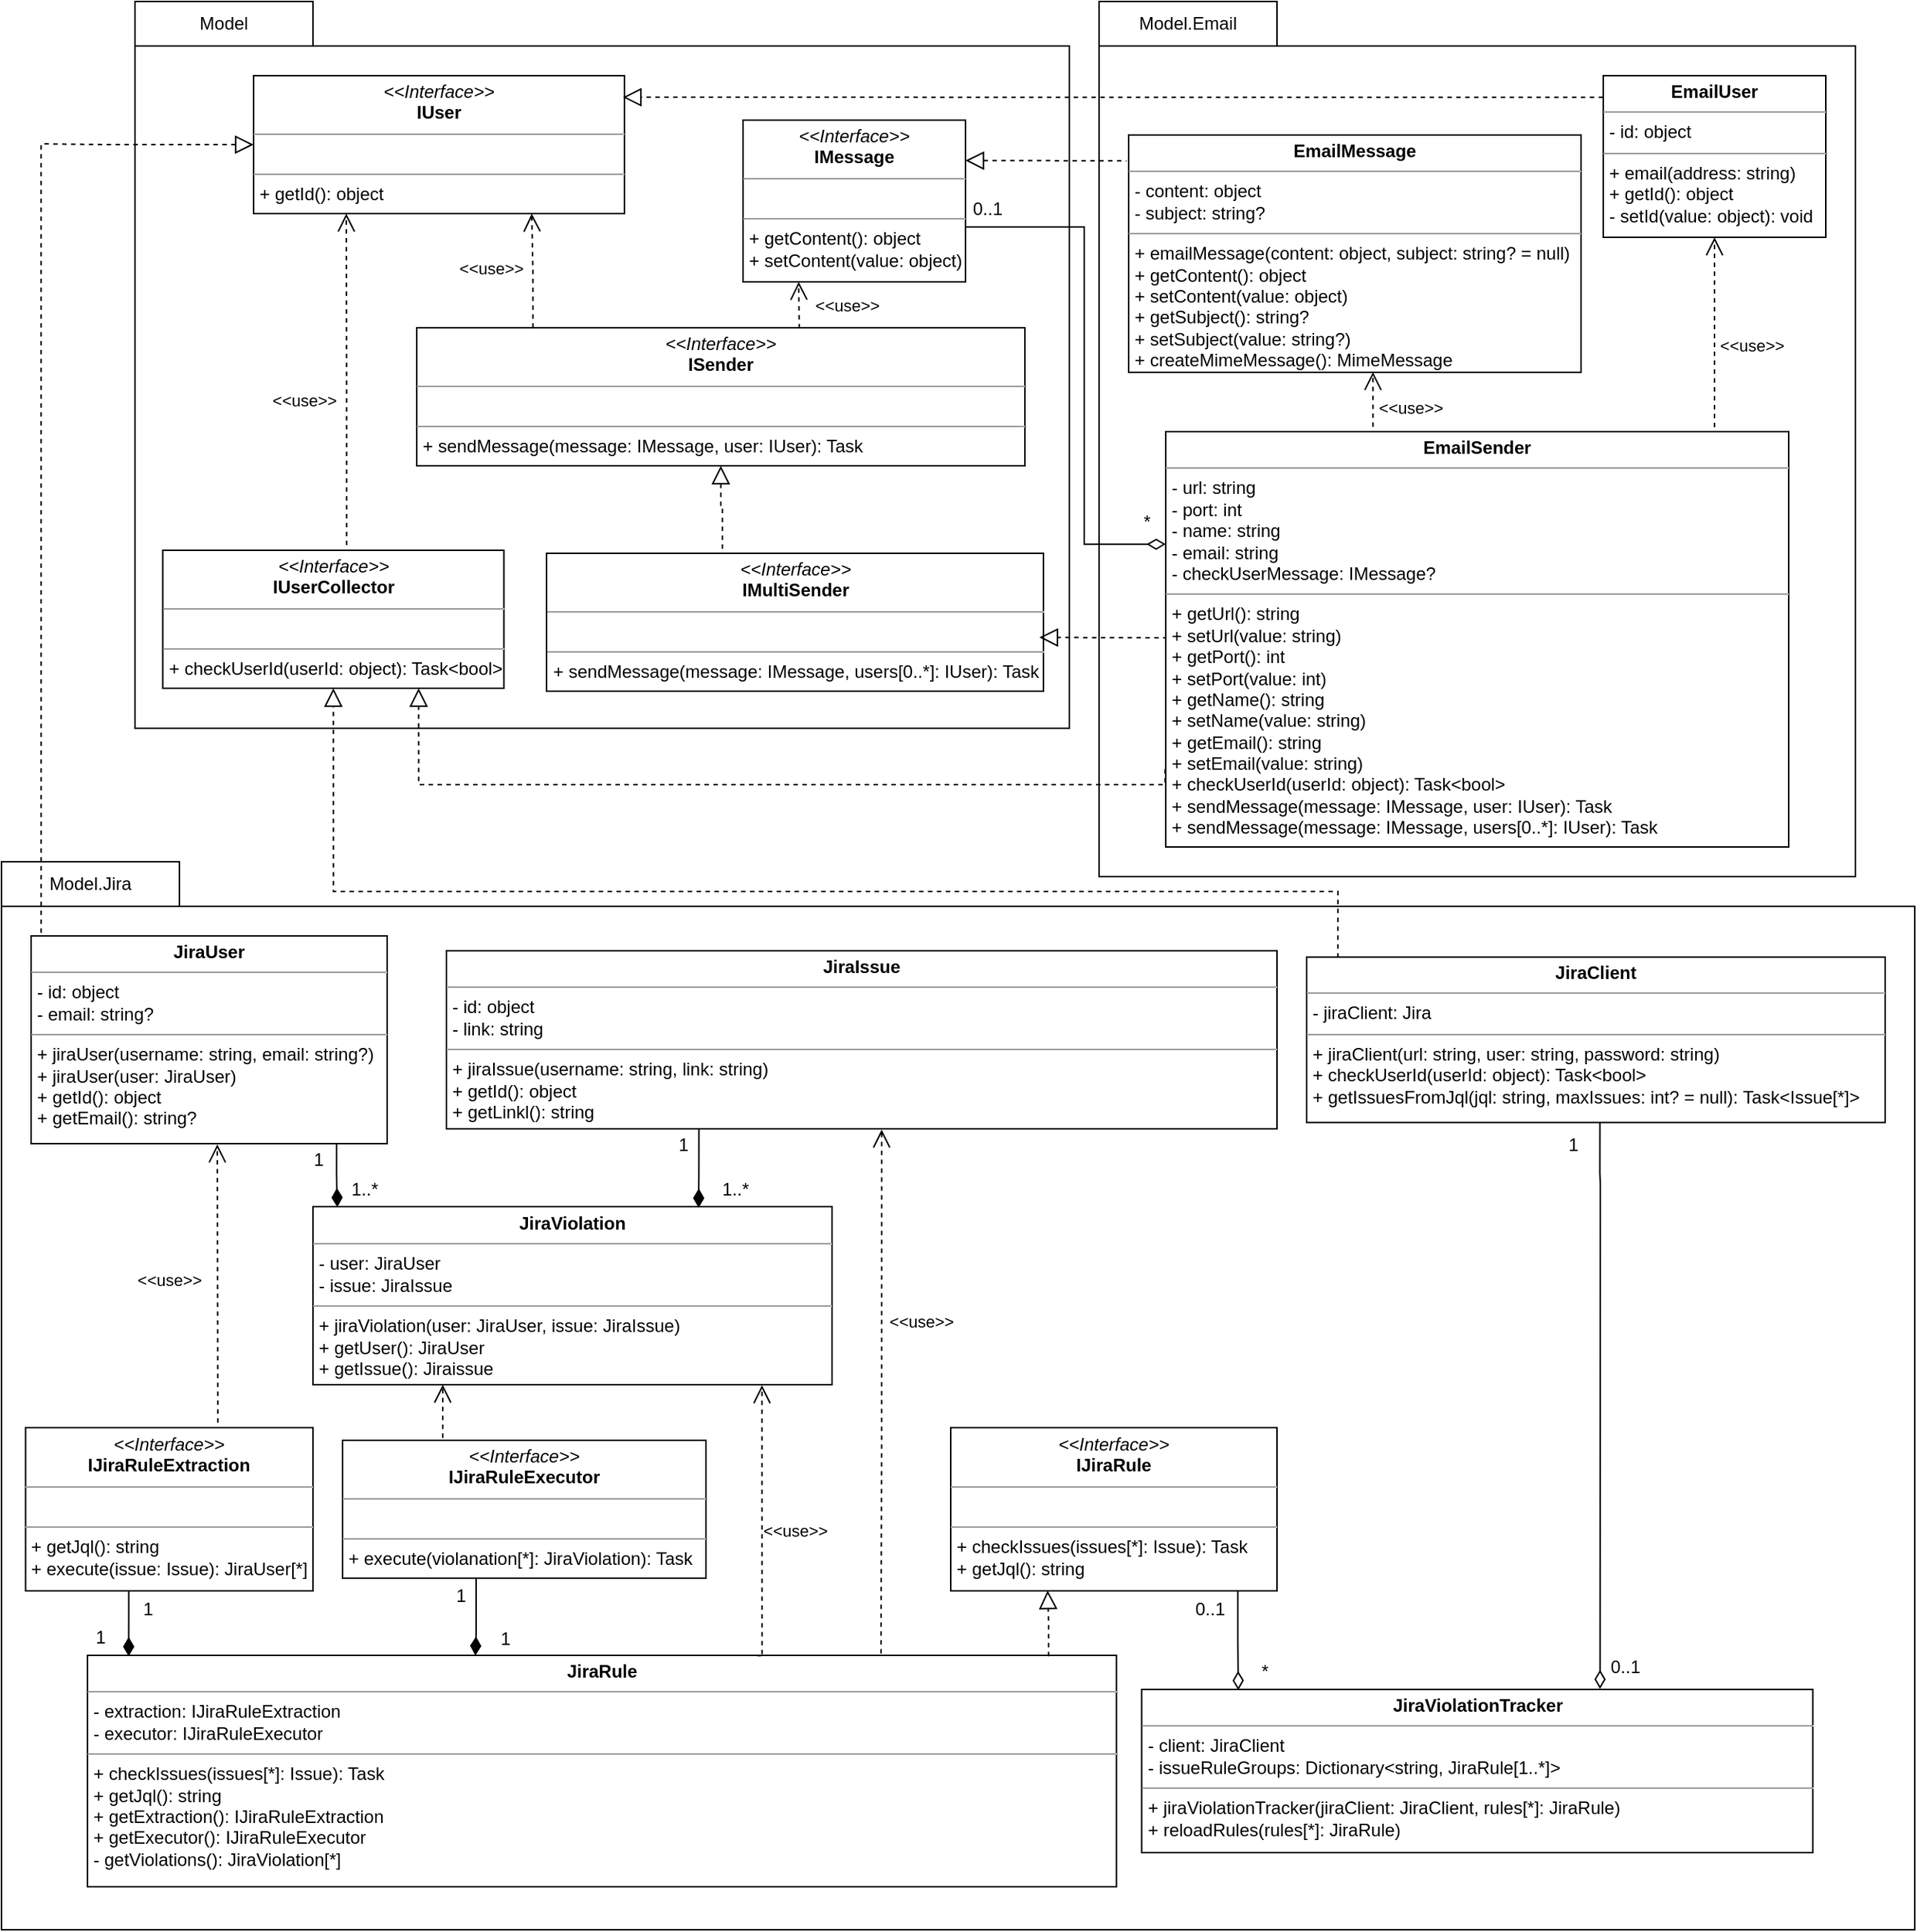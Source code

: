 <mxfile version="24.8.4" pages="3">
  <diagram name="Class" id="PvWQCgipOb04KkR0g_U6">
    <mxGraphModel dx="2440" dy="1355" grid="1" gridSize="10" guides="1" tooltips="1" connect="1" arrows="1" fold="1" page="1" pageScale="1" pageWidth="850" pageHeight="1100" background="none" math="0" shadow="0">
      <root>
        <mxCell id="0" />
        <mxCell id="1" parent="0" />
        <mxCell id="QXMNaVoATPhFiI3h_s9G-3" value="Model.Jira" style="rounded=0;whiteSpace=wrap;html=1;fillColor=default;" parent="1" vertex="1">
          <mxGeometry x="20" y="600" width="120" height="30" as="geometry" />
        </mxCell>
        <mxCell id="M7qBrIGJbLVV2UQd1HQU-116" value="" style="rounded=0;whiteSpace=wrap;html=1;gradientColor=none;fillStyle=zigzag-line;fillColor=none;" parent="1" vertex="1">
          <mxGeometry x="760" y="50" width="510" height="560" as="geometry" />
        </mxCell>
        <mxCell id="M7qBrIGJbLVV2UQd1HQU-115" value="" style="rounded=0;whiteSpace=wrap;html=1;gradientColor=none;fillStyle=zigzag-line;fillColor=none;" parent="1" vertex="1">
          <mxGeometry x="110" y="50" width="630" height="460" as="geometry" />
        </mxCell>
        <mxCell id="M7qBrIGJbLVV2UQd1HQU-154" value="" style="rounded=0;whiteSpace=wrap;html=1;fillStyle=zigzag-line;fillColor=none;" parent="1" vertex="1">
          <mxGeometry x="20" y="630" width="1290" height="690" as="geometry" />
        </mxCell>
        <mxCell id="5d2195bd80daf111-20" value="&lt;p style=&quot;margin:0px;margin-top:4px;text-align:center;&quot;&gt;&lt;b&gt;EmailMessage&lt;/b&gt;&lt;/p&gt;&lt;hr size=&quot;1&quot;&gt;&lt;p style=&quot;margin:0px;margin-left:4px;&quot;&gt;- content: object&lt;br&gt;- subject: string?&lt;/p&gt;&lt;hr size=&quot;1&quot;&gt;&lt;p style=&quot;margin: 0px 0px 0px 4px;&quot;&gt;+&amp;nbsp;&lt;span style=&quot;background-color: initial; text-align: center;&quot;&gt;emailMessage(&lt;/span&gt;&lt;span style=&quot;background-color: initial;&quot;&gt;content: object, subject:&amp;nbsp;&lt;/span&gt;&lt;span style=&quot;text-align: center; background-color: initial;&quot;&gt;string?&lt;/span&gt;&lt;span style=&quot;background-color: initial;&quot;&gt;&amp;nbsp;= null&lt;/span&gt;&lt;span style=&quot;background-color: initial; text-align: center;&quot;&gt;)&lt;/span&gt;&lt;/p&gt;&lt;p style=&quot;margin: 0px 0px 0px 4px;&quot;&gt;+ getContent(): object&lt;br&gt;&lt;/p&gt;&lt;p style=&quot;margin: 0px 0px 0px 4px;&quot;&gt;+ setContent(value: object)&lt;/p&gt;&lt;p style=&quot;margin: 0px 0px 0px 4px;&quot;&gt;+ getSubject(): string?&lt;br&gt;&lt;/p&gt;&lt;p style=&quot;margin: 0px 0px 0px 4px;&quot;&gt;+ setSubject(value:&amp;nbsp;&lt;span style=&quot;background-color: initial;&quot;&gt;string?&lt;/span&gt;&lt;span style=&quot;background-color: initial;&quot;&gt;)&lt;/span&gt;&lt;/p&gt;&lt;p style=&quot;margin: 0px 0px 0px 4px;&quot;&gt;+ createMimeMessage(): MimeMessage&lt;/p&gt;" style="verticalAlign=top;align=left;overflow=fill;fontSize=12;fontFamily=Helvetica;html=1;rounded=0;shadow=0;comic=0;labelBackgroundColor=none;strokeWidth=1" parent="1" vertex="1">
          <mxGeometry x="780" y="110" width="305" height="160" as="geometry" />
        </mxCell>
        <mxCell id="M7qBrIGJbLVV2UQd1HQU-99" style="edgeStyle=orthogonalEdgeStyle;rounded=0;orthogonalLoop=1;jettySize=auto;html=1;exitX=0.191;exitY=-0.002;exitDx=0;exitDy=0;entryX=0.75;entryY=1;entryDx=0;entryDy=0;endArrow=open;endFill=0;dashed=1;endSize=10;exitPerimeter=0;" parent="1" source="M7qBrIGJbLVV2UQd1HQU-5" target="5d2195bd80daf111-18" edge="1">
          <mxGeometry relative="1" as="geometry" />
        </mxCell>
        <mxCell id="4NN1sa2dFtaVxJ18_TLS-2" value="&amp;lt;&amp;lt;use&amp;gt;&amp;gt;" style="edgeLabel;html=1;align=center;verticalAlign=middle;resizable=0;points=[];" vertex="1" connectable="0" parent="M7qBrIGJbLVV2UQd1HQU-99">
          <mxGeometry x="0.282" y="1" relative="1" as="geometry">
            <mxPoint x="-27" y="9" as="offset" />
          </mxGeometry>
        </mxCell>
        <mxCell id="M7qBrIGJbLVV2UQd1HQU-103" style="edgeStyle=orthogonalEdgeStyle;rounded=0;orthogonalLoop=1;jettySize=auto;html=1;exitX=0.629;exitY=0.004;exitDx=0;exitDy=0;entryX=0.25;entryY=1;entryDx=0;entryDy=0;endArrow=open;endFill=0;endSize=10;dashed=1;exitPerimeter=0;" parent="1" source="M7qBrIGJbLVV2UQd1HQU-5" target="M7qBrIGJbLVV2UQd1HQU-3" edge="1">
          <mxGeometry relative="1" as="geometry" />
        </mxCell>
        <mxCell id="4NN1sa2dFtaVxJ18_TLS-3" value="&amp;lt;&amp;lt;use&amp;gt;&amp;gt;" style="edgeLabel;html=1;align=center;verticalAlign=middle;resizable=0;points=[];" vertex="1" connectable="0" parent="M7qBrIGJbLVV2UQd1HQU-103">
          <mxGeometry x="-0.012" y="-2" relative="1" as="geometry">
            <mxPoint x="30" as="offset" />
          </mxGeometry>
        </mxCell>
        <mxCell id="M7qBrIGJbLVV2UQd1HQU-5" value="&lt;p style=&quot;margin:0px;margin-top:4px;text-align:center;&quot;&gt;&lt;i&gt;&amp;lt;&amp;lt;Interface&amp;gt;&amp;gt;&lt;/i&gt;&lt;br&gt;&lt;b&gt;ISender&lt;/b&gt;&lt;/p&gt;&lt;hr size=&quot;1&quot;&gt;&lt;p style=&quot;margin:0px;margin-left:4px;&quot;&gt;&lt;br&gt;&lt;/p&gt;&lt;hr size=&quot;1&quot;&gt;&lt;p style=&quot;margin:0px;margin-left:4px;&quot;&gt;+ sendMessage(message:&amp;nbsp;&lt;span style=&quot;background-color: initial;&quot;&gt;IMessage&lt;/span&gt;&lt;span style=&quot;background-color: initial;&quot;&gt;, user:&amp;nbsp;&lt;/span&gt;&lt;span style=&quot;background-color: initial;&quot;&gt;IUser&lt;/span&gt;&lt;span style=&quot;background-color: initial;&quot;&gt;): Task&lt;/span&gt;&lt;/p&gt;" style="verticalAlign=top;align=left;overflow=fill;fontSize=12;fontFamily=Helvetica;html=1;rounded=0;shadow=0;comic=0;labelBackgroundColor=none;strokeWidth=1" parent="1" vertex="1">
          <mxGeometry x="300" y="240" width="410" height="93" as="geometry" />
        </mxCell>
        <mxCell id="M7qBrIGJbLVV2UQd1HQU-106" style="edgeStyle=orthogonalEdgeStyle;rounded=0;orthogonalLoop=1;jettySize=auto;html=1;exitX=1;exitY=0.25;exitDx=0;exitDy=0;entryX=-0.005;entryY=0.109;entryDx=0;entryDy=0;endArrow=none;endFill=0;startArrow=block;startFill=0;dashed=1;endSize=6;startSize=10;entryPerimeter=0;" parent="1" source="M7qBrIGJbLVV2UQd1HQU-3" target="5d2195bd80daf111-20" edge="1">
          <mxGeometry relative="1" as="geometry" />
        </mxCell>
        <mxCell id="M7qBrIGJbLVV2UQd1HQU-117" style="edgeStyle=orthogonalEdgeStyle;rounded=0;orthogonalLoop=1;jettySize=auto;html=1;exitX=1;exitY=0.75;exitDx=0;exitDy=0;entryX=0;entryY=0.271;entryDx=0;entryDy=0;endArrow=diamondThin;endFill=0;endSize=10;entryPerimeter=0;" parent="1" source="M7qBrIGJbLVV2UQd1HQU-3" target="M7qBrIGJbLVV2UQd1HQU-21" edge="1">
          <mxGeometry relative="1" as="geometry">
            <Array as="points">
              <mxPoint x="670" y="172" />
              <mxPoint x="750" y="172" />
              <mxPoint x="750" y="386" />
            </Array>
          </mxGeometry>
        </mxCell>
        <mxCell id="M7qBrIGJbLVV2UQd1HQU-3" value="&lt;p style=&quot;margin:0px;margin-top:4px;text-align:center;&quot;&gt;&lt;i&gt;&amp;lt;&amp;lt;Interface&amp;gt;&amp;gt;&lt;/i&gt;&lt;br&gt;&lt;b&gt;IMessage&lt;/b&gt;&lt;/p&gt;&lt;hr size=&quot;1&quot;&gt;&lt;p style=&quot;margin:0px;margin-left:4px;&quot;&gt;&lt;br&gt;&lt;/p&gt;&lt;hr size=&quot;1&quot;&gt;&lt;p style=&quot;margin:0px;margin-left:4px;&quot;&gt;+ getContent(): object&lt;br&gt;&lt;/p&gt;&lt;p style=&quot;margin:0px;margin-left:4px;&quot;&gt;+ setContent(value:&amp;nbsp;&lt;span style=&quot;background-color: initial;&quot;&gt;object&lt;/span&gt;&lt;span style=&quot;background-color: initial;&quot;&gt;)&lt;/span&gt;&lt;/p&gt;" style="verticalAlign=top;align=left;overflow=fill;fontSize=12;fontFamily=Helvetica;html=1;rounded=0;shadow=0;comic=0;labelBackgroundColor=none;strokeWidth=1" parent="1" vertex="1">
          <mxGeometry x="520" y="100" width="150" height="109" as="geometry" />
        </mxCell>
        <mxCell id="M7qBrIGJbLVV2UQd1HQU-14" style="edgeStyle=orthogonalEdgeStyle;rounded=0;orthogonalLoop=1;jettySize=auto;html=1;exitX=0.354;exitY=0.032;exitDx=0;exitDy=0;entryX=0.5;entryY=1;entryDx=0;entryDy=0;dashed=1;endArrow=block;endFill=0;endSize=10;exitPerimeter=0;" parent="1" source="M7qBrIGJbLVV2UQd1HQU-9" target="M7qBrIGJbLVV2UQd1HQU-5" edge="1">
          <mxGeometry relative="1" as="geometry" />
        </mxCell>
        <mxCell id="M7qBrIGJbLVV2UQd1HQU-9" value="&lt;p style=&quot;margin:0px;margin-top:4px;text-align:center;&quot;&gt;&lt;i&gt;&amp;lt;&amp;lt;Interface&amp;gt;&amp;gt;&lt;/i&gt;&lt;br&gt;&lt;b&gt;IMultiSender&lt;/b&gt;&lt;/p&gt;&lt;hr size=&quot;1&quot;&gt;&lt;p style=&quot;margin:0px;margin-left:4px;&quot;&gt;&lt;br&gt;&lt;/p&gt;&lt;hr size=&quot;1&quot;&gt;&lt;p style=&quot;margin:0px;margin-left:4px;&quot;&gt;+ sendMessage(message:&amp;nbsp;&lt;span style=&quot;background-color: initial;&quot;&gt;IMessage&lt;/span&gt;&lt;span style=&quot;background-color: initial;&quot;&gt;, users&lt;/span&gt;&lt;span style=&quot;background-color: initial;&quot;&gt;[0..*]&lt;/span&gt;&lt;span style=&quot;background-color: initial;&quot;&gt;:&amp;nbsp;&lt;/span&gt;&lt;span style=&quot;background-color: initial;&quot;&gt;IUser&lt;/span&gt;&lt;span style=&quot;background-color: initial;&quot;&gt;): Task&lt;/span&gt;&lt;/p&gt;" style="verticalAlign=top;align=left;overflow=fill;fontSize=12;fontFamily=Helvetica;html=1;rounded=0;shadow=0;comic=0;labelBackgroundColor=none;strokeWidth=1" parent="1" vertex="1">
          <mxGeometry x="387.5" y="392" width="335" height="93" as="geometry" />
        </mxCell>
        <mxCell id="M7qBrIGJbLVV2UQd1HQU-34" style="edgeStyle=orthogonalEdgeStyle;rounded=0;orthogonalLoop=1;jettySize=auto;html=1;exitX=0.001;exitY=0.462;exitDx=0;exitDy=0;entryX=0.992;entryY=0.61;entryDx=0;entryDy=0;endArrow=block;endFill=0;endSize=10;dashed=1;entryPerimeter=0;exitPerimeter=0;" parent="1" source="M7qBrIGJbLVV2UQd1HQU-21" target="M7qBrIGJbLVV2UQd1HQU-9" edge="1">
          <mxGeometry relative="1" as="geometry">
            <Array as="points">
              <mxPoint x="810" y="449" />
              <mxPoint x="810" y="449" />
            </Array>
          </mxGeometry>
        </mxCell>
        <mxCell id="M7qBrIGJbLVV2UQd1HQU-112" style="edgeStyle=orthogonalEdgeStyle;rounded=0;orthogonalLoop=1;jettySize=auto;html=1;exitX=0.054;exitY=0.003;exitDx=0;exitDy=0;entryX=0.5;entryY=1;entryDx=0;entryDy=0;endArrow=block;endFill=0;dashed=1;endSize=10;exitPerimeter=0;" parent="1" source="M7qBrIGJbLVV2UQd1HQU-28" target="M7qBrIGJbLVV2UQd1HQU-1" edge="1">
          <mxGeometry relative="1" as="geometry">
            <Array as="points">
              <mxPoint x="921" y="620" />
              <mxPoint x="244" y="620" />
            </Array>
          </mxGeometry>
        </mxCell>
        <mxCell id="M7qBrIGJbLVV2UQd1HQU-143" style="edgeStyle=orthogonalEdgeStyle;rounded=0;orthogonalLoop=1;jettySize=auto;html=1;exitX=0.507;exitY=1.002;exitDx=0;exitDy=0;entryX=0.683;entryY=-0.003;entryDx=0;entryDy=0;endArrow=diamondThin;endFill=0;endSize=10;entryPerimeter=0;exitPerimeter=0;" parent="1" source="M7qBrIGJbLVV2UQd1HQU-28" target="M7qBrIGJbLVV2UQd1HQU-72" edge="1">
          <mxGeometry relative="1" as="geometry">
            <Array as="points">
              <mxPoint x="1098" y="810" />
              <mxPoint x="1098" y="810" />
              <mxPoint x="1098" y="818" />
              <mxPoint x="1098" y="818" />
            </Array>
          </mxGeometry>
        </mxCell>
        <mxCell id="M7qBrIGJbLVV2UQd1HQU-28" value="&lt;p style=&quot;margin:0px;margin-top:4px;text-align:center;&quot;&gt;&lt;b&gt;JiraClient&lt;/b&gt;&lt;/p&gt;&lt;hr size=&quot;1&quot;&gt;&lt;p style=&quot;margin:0px;margin-left:4px;&quot;&gt;- jiraClient: Jira&lt;br&gt;&lt;/p&gt;&lt;hr size=&quot;1&quot;&gt;&lt;p style=&quot;margin: 0px 0px 0px 4px;&quot;&gt;&lt;span style=&quot;background-color: initial;&quot;&gt;+ jiraClient(url: string, user:&amp;nbsp;&lt;/span&gt;&lt;span style=&quot;background-color: initial;&quot;&gt;string&lt;/span&gt;&lt;span style=&quot;background-color: initial;&quot;&gt;, password:&amp;nbsp;&lt;/span&gt;&lt;span style=&quot;background-color: initial;&quot;&gt;string&lt;/span&gt;&lt;span style=&quot;background-color: initial;&quot;&gt;)&lt;/span&gt;&lt;/p&gt;&lt;p style=&quot;margin: 0px 0px 0px 4px;&quot;&gt;+&amp;nbsp;&lt;span style=&quot;background-color: initial;&quot;&gt;checkUserId(userId:&amp;nbsp;&lt;/span&gt;&lt;span style=&quot;background-color: initial;&quot;&gt;object&lt;/span&gt;&lt;span style=&quot;background-color: initial;&quot;&gt;): Task&amp;lt;bool&amp;gt;&lt;/span&gt;&lt;/p&gt;&lt;p style=&quot;margin: 0px 0px 0px 4px;&quot;&gt;&lt;span style=&quot;background-color: initial;&quot;&gt;+&amp;nbsp;&lt;/span&gt;&lt;span style=&quot;background-color: initial;&quot;&gt;getIssuesFromJql(&lt;/span&gt;&lt;span style=&quot;background-color: initial;&quot;&gt;jql:&amp;nbsp;&lt;/span&gt;&lt;span style=&quot;background-color: initial;&quot;&gt;string&lt;/span&gt;&lt;span style=&quot;background-color: initial;&quot;&gt;,&lt;/span&gt;&lt;span style=&quot;background-color: initial;&quot;&gt;&amp;nbsp;maxIssues:&amp;nbsp;&lt;/span&gt;&lt;span style=&quot;background-color: initial;&quot;&gt;int?&lt;/span&gt;&lt;span style=&quot;background-color: initial;&quot;&gt;&amp;nbsp;= null):&amp;nbsp;&lt;/span&gt;&lt;span style=&quot;background-color: initial;&quot;&gt;Task&amp;lt;Issue[*]&amp;gt;&lt;/span&gt;&lt;/p&gt;" style="verticalAlign=top;align=left;overflow=fill;fontSize=12;fontFamily=Helvetica;html=1;rounded=0;shadow=0;comic=0;labelBackgroundColor=none;strokeWidth=1" parent="1" vertex="1">
          <mxGeometry x="900" y="664.25" width="390" height="111.5" as="geometry" />
        </mxCell>
        <mxCell id="5d2195bd80daf111-18" value="&lt;p style=&quot;margin:0px;margin-top:4px;text-align:center;&quot;&gt;&lt;i&gt;&amp;lt;&amp;lt;Interface&amp;gt;&amp;gt;&lt;/i&gt;&lt;br&gt;&lt;b&gt;IUser&lt;/b&gt;&lt;/p&gt;&lt;hr size=&quot;1&quot;&gt;&lt;p style=&quot;margin:0px;margin-left:4px;&quot;&gt;&lt;br&gt;&lt;/p&gt;&lt;hr size=&quot;1&quot;&gt;&lt;p style=&quot;margin:0px;margin-left:4px;&quot;&gt;+ getId(): object&lt;br&gt;&lt;/p&gt;" style="verticalAlign=top;align=left;overflow=fill;fontSize=12;fontFamily=Helvetica;html=1;rounded=0;shadow=0;comic=0;labelBackgroundColor=none;strokeWidth=1" parent="1" vertex="1">
          <mxGeometry x="190" y="70" width="250" height="93" as="geometry" />
        </mxCell>
        <mxCell id="M7qBrIGJbLVV2UQd1HQU-125" style="edgeStyle=orthogonalEdgeStyle;rounded=0;orthogonalLoop=1;jettySize=auto;html=1;exitX=0.858;exitY=0.998;exitDx=0;exitDy=0;entryX=0.047;entryY=0.003;entryDx=0;entryDy=0;endArrow=diamondThin;endFill=1;endSize=10;exitPerimeter=0;entryPerimeter=0;" parent="1" source="M7qBrIGJbLVV2UQd1HQU-37" target="M7qBrIGJbLVV2UQd1HQU-40" edge="1">
          <mxGeometry relative="1" as="geometry" />
        </mxCell>
        <mxCell id="M7qBrIGJbLVV2UQd1HQU-37" value="&lt;p style=&quot;margin:0px;margin-top:4px;text-align:center;&quot;&gt;&lt;b&gt;JiraUser&lt;/b&gt;&lt;/p&gt;&lt;hr size=&quot;1&quot;&gt;&lt;p style=&quot;margin:0px;margin-left:4px;&quot;&gt;- id: object&lt;br&gt;&lt;/p&gt;&lt;p style=&quot;margin:0px;margin-left:4px;&quot;&gt;- email: string?&lt;/p&gt;&lt;hr size=&quot;1&quot;&gt;&lt;p style=&quot;margin: 0px 0px 0px 4px;&quot;&gt;&lt;span style=&quot;background-color: initial;&quot;&gt;+ jiraUser(username: string, email: string?&lt;/span&gt;&lt;span style=&quot;background-color: initial;&quot;&gt;)&lt;/span&gt;&lt;/p&gt;&lt;p style=&quot;margin: 0px 0px 0px 4px;&quot;&gt;&lt;span style=&quot;background-color: initial;&quot;&gt;+ jiraUser(user: JiraUser&lt;/span&gt;&lt;span style=&quot;background-color: initial;&quot;&gt;)&lt;/span&gt;&lt;span style=&quot;background-color: initial;&quot;&gt;&lt;br&gt;&lt;/span&gt;&lt;/p&gt;&lt;p style=&quot;margin: 0px 0px 0px 4px;&quot;&gt;+ get&lt;span style=&quot;background-color: initial;&quot;&gt;Id(&lt;/span&gt;&lt;span style=&quot;background-color: initial;&quot;&gt;): object&lt;/span&gt;&lt;span style=&quot;background-color: initial;&quot;&gt;&lt;br&gt;&lt;/span&gt;&lt;/p&gt;&lt;p style=&quot;margin: 0px 0px 0px 4px;&quot;&gt;&lt;span style=&quot;background-color: initial;&quot;&gt;+&amp;nbsp;&lt;/span&gt;&lt;span style=&quot;background-color: initial;&quot;&gt;getEmail(&lt;/span&gt;&lt;span style=&quot;background-color: initial;&quot;&gt;): string?&lt;/span&gt;&lt;/p&gt;" style="verticalAlign=top;align=left;overflow=fill;fontSize=12;fontFamily=Helvetica;html=1;rounded=0;shadow=0;comic=0;labelBackgroundColor=none;strokeWidth=1" parent="1" vertex="1">
          <mxGeometry x="40.0" y="650" width="240" height="140" as="geometry" />
        </mxCell>
        <mxCell id="M7qBrIGJbLVV2UQd1HQU-40" value="&lt;p style=&quot;margin:0px;margin-top:4px;text-align:center;&quot;&gt;&lt;b&gt;JiraViolation&lt;/b&gt;&lt;/p&gt;&lt;hr size=&quot;1&quot;&gt;&lt;p style=&quot;margin:0px;margin-left:4px;&quot;&gt;- user: JiraUser&lt;br&gt;&lt;/p&gt;&lt;p style=&quot;margin:0px;margin-left:4px;&quot;&gt;- issue: JiraIssue&lt;/p&gt;&lt;hr size=&quot;1&quot;&gt;&lt;p style=&quot;margin: 0px 0px 0px 4px;&quot;&gt;&lt;span style=&quot;background-color: initial;&quot;&gt;+ jiraViolation(&lt;/span&gt;user: JiraUser&lt;span style=&quot;background-color: initial;&quot;&gt;,&amp;nbsp;&lt;/span&gt;issue: JiraIssue&lt;span style=&quot;background-color: initial;&quot;&gt;)&lt;/span&gt;&lt;/p&gt;&lt;p style=&quot;margin: 0px 0px 0px 4px;&quot;&gt;+ getUser&lt;span style=&quot;background-color: initial;&quot;&gt;(&lt;/span&gt;&lt;span style=&quot;background-color: initial;&quot;&gt;): JiraUser&lt;/span&gt;&lt;/p&gt;&lt;p style=&quot;margin: 0px 0px 0px 4px;&quot;&gt;&lt;span style=&quot;background-color: initial;&quot;&gt;+&amp;nbsp;&lt;/span&gt;&lt;span style=&quot;background-color: initial;&quot;&gt;getIssue(&lt;/span&gt;&lt;span style=&quot;background-color: initial;&quot;&gt;): Jiraissue&lt;/span&gt;&lt;/p&gt;" style="verticalAlign=top;align=left;overflow=fill;fontSize=12;fontFamily=Helvetica;html=1;rounded=0;shadow=0;comic=0;labelBackgroundColor=none;strokeWidth=1" parent="1" vertex="1">
          <mxGeometry x="230" y="832.5" width="350" height="120" as="geometry" />
        </mxCell>
        <mxCell id="M7qBrIGJbLVV2UQd1HQU-130" style="edgeStyle=orthogonalEdgeStyle;rounded=0;orthogonalLoop=1;jettySize=auto;html=1;exitX=0.315;exitY=0.008;exitDx=0;exitDy=0;entryX=0.25;entryY=1;entryDx=0;entryDy=0;endArrow=open;endFill=0;endSize=10;dashed=1;exitPerimeter=0;" parent="1" source="M7qBrIGJbLVV2UQd1HQU-59" target="M7qBrIGJbLVV2UQd1HQU-40" edge="1">
          <mxGeometry relative="1" as="geometry" />
        </mxCell>
        <mxCell id="M7qBrIGJbLVV2UQd1HQU-134" style="edgeStyle=orthogonalEdgeStyle;rounded=0;orthogonalLoop=1;jettySize=auto;html=1;exitX=0.409;exitY=0.998;exitDx=0;exitDy=0;entryX=0.377;entryY=0.001;entryDx=0;entryDy=0;endArrow=diamondThin;endFill=1;endSize=10;exitPerimeter=0;entryPerimeter=0;" parent="1" source="M7qBrIGJbLVV2UQd1HQU-59" target="M7qBrIGJbLVV2UQd1HQU-56" edge="1">
          <mxGeometry relative="1" as="geometry">
            <Array as="points">
              <mxPoint x="340" y="1120" />
              <mxPoint x="340" y="1120" />
            </Array>
          </mxGeometry>
        </mxCell>
        <mxCell id="M7qBrIGJbLVV2UQd1HQU-59" value="&lt;p style=&quot;margin:0px;margin-top:4px;text-align:center;&quot;&gt;&lt;i&gt;&amp;lt;&amp;lt;Interface&amp;gt;&amp;gt;&lt;/i&gt;&lt;br&gt;&lt;b&gt;IJiraRuleExecutor&lt;/b&gt;&lt;/p&gt;&lt;hr size=&quot;1&quot;&gt;&lt;p style=&quot;margin:0px;margin-left:4px;&quot;&gt;&lt;br&gt;&lt;/p&gt;&lt;hr size=&quot;1&quot;&gt;&lt;p style=&quot;margin:0px;margin-left:4px;&quot;&gt;+ execute(violanation&lt;span style=&quot;text-align: center; background-color: initial;&quot;&gt;[*]&lt;/span&gt;&lt;span style=&quot;background-color: initial;&quot;&gt;:&amp;nbsp;&lt;/span&gt;&lt;span style=&quot;background-color: initial; text-align: center;&quot;&gt;JiraViolation&lt;/span&gt;&lt;span style=&quot;background-color: initial;&quot;&gt;): Task&lt;/span&gt;&lt;/p&gt;" style="verticalAlign=top;align=left;overflow=fill;fontSize=12;fontFamily=Helvetica;html=1;rounded=0;shadow=0;comic=0;labelBackgroundColor=none;strokeWidth=1" parent="1" vertex="1">
          <mxGeometry x="250" y="990" width="245" height="93" as="geometry" />
        </mxCell>
        <mxCell id="M7qBrIGJbLVV2UQd1HQU-133" style="edgeStyle=orthogonalEdgeStyle;rounded=0;orthogonalLoop=1;jettySize=auto;html=1;exitX=0.7;exitY=0.002;exitDx=0;exitDy=0;entryX=0.523;entryY=1.004;entryDx=0;entryDy=0;dashed=1;endArrow=open;endFill=0;endSize=10;entryPerimeter=0;exitPerimeter=0;" parent="1" source="M7qBrIGJbLVV2UQd1HQU-60" target="M7qBrIGJbLVV2UQd1HQU-37" edge="1">
          <mxGeometry relative="1" as="geometry">
            <Array as="points">
              <mxPoint x="166" y="1034" />
              <mxPoint x="166" y="1034" />
            </Array>
          </mxGeometry>
        </mxCell>
        <mxCell id="4NN1sa2dFtaVxJ18_TLS-6" value="&amp;lt;&amp;lt;use&amp;gt;&amp;gt;" style="edgeLabel;html=1;align=center;verticalAlign=middle;resizable=0;points=[];" vertex="1" connectable="0" parent="M7qBrIGJbLVV2UQd1HQU-133">
          <mxGeometry x="0.395" relative="1" as="geometry">
            <mxPoint x="-33" as="offset" />
          </mxGeometry>
        </mxCell>
        <mxCell id="M7qBrIGJbLVV2UQd1HQU-135" style="edgeStyle=orthogonalEdgeStyle;rounded=0;orthogonalLoop=1;jettySize=auto;html=1;exitX=0.359;exitY=0.997;exitDx=0;exitDy=0;entryX=0.04;entryY=0.004;entryDx=0;entryDy=0;endArrow=diamondThin;endFill=1;endSize=10;entryPerimeter=0;exitPerimeter=0;" parent="1" source="M7qBrIGJbLVV2UQd1HQU-60" target="M7qBrIGJbLVV2UQd1HQU-56" edge="1">
          <mxGeometry relative="1" as="geometry">
            <Array as="points" />
          </mxGeometry>
        </mxCell>
        <mxCell id="M7qBrIGJbLVV2UQd1HQU-60" value="&lt;p style=&quot;margin:0px;margin-top:4px;text-align:center;&quot;&gt;&lt;i&gt;&amp;lt;&amp;lt;Interface&amp;gt;&amp;gt;&lt;/i&gt;&lt;br&gt;&lt;b&gt;IJiraRule&lt;/b&gt;&lt;span style=&quot;background-color: initial; text-align: left;&quot;&gt;&lt;b&gt;Extraction&lt;/b&gt;&lt;/span&gt;&lt;/p&gt;&lt;hr size=&quot;1&quot;&gt;&lt;p style=&quot;margin:0px;margin-left:4px;&quot;&gt;&lt;br&gt;&lt;/p&gt;&lt;hr size=&quot;1&quot;&gt;&lt;p style=&quot;margin:0px;margin-left:4px;&quot;&gt;+ getJql(): string&lt;br&gt;+ execute(issue:&amp;nbsp;&lt;span style=&quot;text-align: center;&quot;&gt;I&lt;/span&gt;&lt;span style=&quot;text-align: center;&quot;&gt;ssue&lt;/span&gt;&lt;span style=&quot;background-color: initial;&quot;&gt;): JiraUser[*]&lt;/span&gt;&lt;/p&gt;" style="verticalAlign=top;align=left;overflow=fill;fontSize=12;fontFamily=Helvetica;html=1;rounded=0;shadow=0;comic=0;labelBackgroundColor=none;strokeWidth=1" parent="1" vertex="1">
          <mxGeometry x="36.25" y="981.5" width="193.75" height="110" as="geometry" />
        </mxCell>
        <mxCell id="M7qBrIGJbLVV2UQd1HQU-72" value="&lt;p style=&quot;margin:0px;margin-top:4px;text-align:center;&quot;&gt;&lt;b&gt;JiraViolationTracker&lt;/b&gt;&lt;br&gt;&lt;/p&gt;&lt;hr size=&quot;1&quot;&gt;&lt;p style=&quot;margin:0px;margin-left:4px;&quot;&gt;&lt;span style=&quot;background-color: initial;&quot;&gt;- client: JiraClient&lt;/span&gt;&lt;br&gt;&lt;/p&gt;&lt;p style=&quot;margin: 0px 0px 0px 4px;&quot;&gt;- issueRuleGroups: Dictionary&amp;lt;string, JiraRule[1..*]&amp;gt;&lt;/p&gt;&lt;hr size=&quot;1&quot;&gt;&lt;p style=&quot;margin: 0px 0px 0px 4px;&quot;&gt;&lt;span style=&quot;background-color: initial;&quot;&gt;+ j&lt;/span&gt;&lt;span style=&quot;text-align: center;&quot;&gt;iraViolationTracker&lt;/span&gt;&lt;span style=&quot;background-color: initial;&quot;&gt;(&lt;/span&gt;&lt;span style=&quot;background-color: initial;&quot;&gt;jiraClient:&amp;nbsp;&lt;/span&gt;&lt;span style=&quot;background-color: initial;&quot;&gt;JiraClient&lt;/span&gt;&lt;span style=&quot;background-color: initial;&quot;&gt;, rules[*]:&amp;nbsp;&lt;/span&gt;&lt;span style=&quot;background-color: initial;&quot;&gt;JiraRule&lt;/span&gt;&lt;span style=&quot;background-color: initial;&quot;&gt;)&lt;/span&gt;&lt;/p&gt;&lt;p style=&quot;margin: 0px 0px 0px 4px;&quot;&gt;+&amp;nbsp;&lt;span style=&quot;background-color: initial;&quot;&gt;reloadRules(rules[*]: JiraRule)&lt;/span&gt;&lt;/p&gt;" style="verticalAlign=top;align=left;overflow=fill;fontSize=12;fontFamily=Helvetica;html=1;rounded=0;shadow=0;comic=0;labelBackgroundColor=none;strokeWidth=1" parent="1" vertex="1">
          <mxGeometry x="788.75" y="1158" width="452.5" height="110" as="geometry" />
        </mxCell>
        <mxCell id="M7qBrIGJbLVV2UQd1HQU-110" style="edgeStyle=orthogonalEdgeStyle;rounded=0;orthogonalLoop=1;jettySize=auto;html=1;exitX=0.25;exitY=0;exitDx=0;exitDy=0;entryX=0.54;entryY=0.999;entryDx=0;entryDy=0;endArrow=open;endFill=0;dashed=1;endSize=10;entryPerimeter=0;" parent="1" source="M7qBrIGJbLVV2UQd1HQU-21" target="5d2195bd80daf111-20" edge="1">
          <mxGeometry relative="1" as="geometry">
            <Array as="points">
              <mxPoint x="945" y="366" />
            </Array>
          </mxGeometry>
        </mxCell>
        <mxCell id="4NN1sa2dFtaVxJ18_TLS-5" value="&amp;lt;&amp;lt;use&amp;gt;&amp;gt;" style="edgeLabel;html=1;align=center;verticalAlign=middle;resizable=0;points=[];" vertex="1" connectable="0" parent="M7qBrIGJbLVV2UQd1HQU-110">
          <mxGeometry x="0.746" relative="1" as="geometry">
            <mxPoint x="25" as="offset" />
          </mxGeometry>
        </mxCell>
        <mxCell id="M7qBrIGJbLVV2UQd1HQU-111" style="edgeStyle=orthogonalEdgeStyle;rounded=0;orthogonalLoop=1;jettySize=auto;html=1;exitX=0.75;exitY=0;exitDx=0;exitDy=0;entryX=0.5;entryY=1;entryDx=0;entryDy=0;endArrow=open;endFill=0;dashed=1;endSize=10;" parent="1" source="M7qBrIGJbLVV2UQd1HQU-21" target="M7qBrIGJbLVV2UQd1HQU-18" edge="1">
          <mxGeometry relative="1" as="geometry">
            <Array as="points">
              <mxPoint x="1175" y="320" />
            </Array>
          </mxGeometry>
        </mxCell>
        <mxCell id="4NN1sa2dFtaVxJ18_TLS-4" value="&amp;lt;&amp;lt;use&amp;gt;&amp;gt;" style="edgeLabel;html=1;align=center;verticalAlign=middle;resizable=0;points=[];" vertex="1" connectable="0" parent="M7qBrIGJbLVV2UQd1HQU-111">
          <mxGeometry x="0.289" y="-3" relative="1" as="geometry">
            <mxPoint x="22" as="offset" />
          </mxGeometry>
        </mxCell>
        <mxCell id="M7qBrIGJbLVV2UQd1HQU-21" value="&lt;p style=&quot;margin:0px;margin-top:4px;text-align:center;&quot;&gt;&lt;b&gt;EmailSender&lt;/b&gt;&lt;/p&gt;&lt;hr size=&quot;1&quot;&gt;&lt;p style=&quot;margin:0px;margin-left:4px;&quot;&gt;- url: string&lt;br&gt;- port: int&lt;/p&gt;&lt;p style=&quot;margin:0px;margin-left:4px;&quot;&gt;- name: string&lt;/p&gt;&lt;p style=&quot;margin:0px;margin-left:4px;&quot;&gt;- email: string&lt;/p&gt;&lt;p style=&quot;margin:0px;margin-left:4px;&quot;&gt;- checkUserMessage: IMessage?&lt;/p&gt;&lt;hr size=&quot;1&quot;&gt;&lt;p style=&quot;margin: 0px 0px 0px 4px;&quot;&gt;&lt;span style=&quot;background-color: initial;&quot;&gt;+ getUrl(): string&lt;/span&gt;&lt;br&gt;&lt;/p&gt;&lt;p style=&quot;margin: 0px 0px 0px 4px;&quot;&gt;+ setUrl(value: string)&lt;/p&gt;&lt;p style=&quot;margin: 0px 0px 0px 4px;&quot;&gt;+ getPort(): int&lt;br&gt;&lt;/p&gt;&lt;p style=&quot;margin: 0px 0px 0px 4px;&quot;&gt;+ setPort(value: int&lt;span style=&quot;background-color: initial;&quot;&gt;)&lt;/span&gt;&lt;/p&gt;&lt;p style=&quot;margin: 0px 0px 0px 4px;&quot;&gt;&lt;span style=&quot;background-color: initial;&quot;&gt;+ getName(): string&lt;/span&gt;&lt;br&gt;&lt;/p&gt;&lt;p style=&quot;margin: 0px 0px 0px 4px;&quot;&gt;+ setName(value: string)&lt;/p&gt;&lt;p style=&quot;margin: 0px 0px 0px 4px;&quot;&gt;&lt;span style=&quot;background-color: initial;&quot;&gt;+ getEmail(): string&lt;/span&gt;&lt;br&gt;&lt;/p&gt;&lt;p style=&quot;margin: 0px 0px 0px 4px;&quot;&gt;+ setEmail(value: string)&lt;/p&gt;&lt;p style=&quot;margin: 0px 0px 0px 4px;&quot;&gt;+&amp;nbsp;&lt;span style=&quot;background-color: initial;&quot;&gt;checkUserId(userId:&amp;nbsp;&lt;/span&gt;&lt;span style=&quot;background-color: initial;&quot;&gt;object&lt;/span&gt;&lt;span style=&quot;background-color: initial;&quot;&gt;): Task&amp;lt;bool&amp;gt;&lt;/span&gt;&lt;/p&gt;&lt;p style=&quot;margin: 0px 0px 0px 4px;&quot;&gt;+ sendMessage(message:&amp;nbsp;&lt;span style=&quot;background-color: initial;&quot;&gt;IMessage&lt;/span&gt;&lt;span style=&quot;background-color: initial;&quot;&gt;, user:&amp;nbsp;&lt;/span&gt;&lt;span style=&quot;background-color: initial;&quot;&gt;IUser&lt;/span&gt;&lt;span style=&quot;background-color: initial;&quot;&gt;): Task&lt;/span&gt;&lt;br&gt;&lt;/p&gt;&lt;p style=&quot;margin: 0px 0px 0px 4px;&quot;&gt;+ sendMessage(message:&amp;nbsp;&lt;span style=&quot;background-color: initial;&quot;&gt;IMessage&lt;/span&gt;&lt;span style=&quot;background-color: initial;&quot;&gt;, users&lt;/span&gt;&lt;span style=&quot;background-color: initial;&quot;&gt;[0..*]&lt;/span&gt;&lt;span style=&quot;background-color: initial;&quot;&gt;:&amp;nbsp;&lt;/span&gt;&lt;span style=&quot;background-color: initial;&quot;&gt;IUser&lt;/span&gt;&lt;span style=&quot;background-color: initial;&quot;&gt;): Task&lt;/span&gt;&lt;/p&gt;" style="verticalAlign=top;align=left;overflow=fill;fontSize=12;fontFamily=Helvetica;html=1;rounded=0;shadow=0;comic=0;labelBackgroundColor=none;strokeWidth=1" parent="1" vertex="1">
          <mxGeometry x="805" y="310" width="420" height="280" as="geometry" />
        </mxCell>
        <mxCell id="M7qBrIGJbLVV2UQd1HQU-105" style="edgeStyle=orthogonalEdgeStyle;rounded=0;orthogonalLoop=1;jettySize=auto;html=1;exitX=-0.001;exitY=0.134;exitDx=0;exitDy=0;entryX=0.996;entryY=0.156;entryDx=0;entryDy=0;endArrow=block;endFill=0;dashed=1;endSize=10;entryPerimeter=0;exitPerimeter=0;" parent="1" source="M7qBrIGJbLVV2UQd1HQU-18" target="5d2195bd80daf111-18" edge="1">
          <mxGeometry relative="1" as="geometry">
            <Array as="points" />
          </mxGeometry>
        </mxCell>
        <mxCell id="M7qBrIGJbLVV2UQd1HQU-18" value="&lt;p style=&quot;margin:0px;margin-top:4px;text-align:center;&quot;&gt;&lt;b&gt;EmailUser&lt;/b&gt;&lt;/p&gt;&lt;hr size=&quot;1&quot;&gt;&lt;p style=&quot;margin:0px;margin-left:4px;&quot;&gt;- id: object&lt;br&gt;&lt;/p&gt;&lt;hr size=&quot;1&quot;&gt;&lt;p style=&quot;margin: 0px 0px 0px 4px;&quot;&gt;+ email(address:&amp;nbsp;&lt;span style=&quot;background-color: initial;&quot;&gt;string&lt;/span&gt;&lt;span style=&quot;background-color: initial;&quot;&gt;)&lt;/span&gt;&lt;/p&gt;&lt;p style=&quot;margin: 0px 0px 0px 4px;&quot;&gt;+ getId(): object&lt;br&gt;&lt;/p&gt;&lt;p style=&quot;margin: 0px 0px 0px 4px;&quot;&gt;- setId(value:&amp;nbsp;&lt;span style=&quot;background-color: initial;&quot;&gt;object&lt;/span&gt;&lt;span style=&quot;background-color: initial;&quot;&gt;): void&lt;/span&gt;&lt;/p&gt;" style="verticalAlign=top;align=left;overflow=fill;fontSize=12;fontFamily=Helvetica;html=1;rounded=0;shadow=0;comic=0;labelBackgroundColor=none;strokeWidth=1" parent="1" vertex="1">
          <mxGeometry x="1100" y="70" width="150" height="109" as="geometry" />
        </mxCell>
        <mxCell id="M7qBrIGJbLVV2UQd1HQU-124" style="edgeStyle=orthogonalEdgeStyle;rounded=0;orthogonalLoop=1;jettySize=auto;html=1;exitX=0.304;exitY=1;exitDx=0;exitDy=0;endArrow=diamondThin;endFill=1;endSize=10;entryX=0.743;entryY=0.006;entryDx=0;entryDy=0;entryPerimeter=0;exitPerimeter=0;" parent="1" source="M7qBrIGJbLVV2UQd1HQU-39" target="M7qBrIGJbLVV2UQd1HQU-40" edge="1">
          <mxGeometry relative="1" as="geometry">
            <mxPoint x="430" y="868.5" as="targetPoint" />
            <Array as="points">
              <mxPoint x="490" y="810" />
              <mxPoint x="490" y="810" />
            </Array>
          </mxGeometry>
        </mxCell>
        <mxCell id="M7qBrIGJbLVV2UQd1HQU-39" value="&lt;p style=&quot;margin:0px;margin-top:4px;text-align:center;&quot;&gt;&lt;b&gt;JiraIssue&lt;/b&gt;&lt;/p&gt;&lt;hr size=&quot;1&quot;&gt;&lt;p style=&quot;margin:0px;margin-left:4px;&quot;&gt;- id: object&lt;br&gt;&lt;/p&gt;&lt;p style=&quot;margin:0px;margin-left:4px;&quot;&gt;- link: string&lt;/p&gt;&lt;hr size=&quot;1&quot;&gt;&lt;p style=&quot;margin: 0px 0px 0px 4px;&quot;&gt;&lt;span style=&quot;background-color: initial;&quot;&gt;+ jiraIssue(username: string, link: string&lt;/span&gt;&lt;span style=&quot;background-color: initial;&quot;&gt;)&lt;/span&gt;&lt;/p&gt;&lt;p style=&quot;margin: 0px 0px 0px 4px;&quot;&gt;+ get&lt;span style=&quot;background-color: initial;&quot;&gt;Id(&lt;/span&gt;&lt;span style=&quot;background-color: initial;&quot;&gt;): object&lt;/span&gt;&lt;/p&gt;&lt;p style=&quot;margin: 0px 0px 0px 4px;&quot;&gt;&lt;span style=&quot;background-color: initial;&quot;&gt;+&amp;nbsp;&lt;/span&gt;&lt;span style=&quot;background-color: initial;&quot;&gt;getLinkl(&lt;/span&gt;&lt;span style=&quot;background-color: initial;&quot;&gt;): string&lt;/span&gt;&lt;/p&gt;" style="verticalAlign=top;align=left;overflow=fill;fontSize=12;fontFamily=Helvetica;html=1;rounded=0;shadow=0;comic=0;labelBackgroundColor=none;strokeWidth=1" parent="1" vertex="1">
          <mxGeometry x="320" y="660" width="560" height="120" as="geometry" />
        </mxCell>
        <mxCell id="M7qBrIGJbLVV2UQd1HQU-140" style="edgeStyle=orthogonalEdgeStyle;rounded=0;orthogonalLoop=1;jettySize=auto;html=1;exitX=0.88;exitY=1.003;exitDx=0;exitDy=0;endArrow=diamondThin;endFill=0;endSize=10;exitPerimeter=0;entryX=0.144;entryY=0.004;entryDx=0;entryDy=0;entryPerimeter=0;" parent="1" source="GE5FTfMtyfxrGbYJWKmK-1" target="M7qBrIGJbLVV2UQd1HQU-72" edge="1">
          <mxGeometry relative="1" as="geometry">
            <Array as="points" />
            <mxPoint x="690" y="1360" as="targetPoint" />
          </mxGeometry>
        </mxCell>
        <mxCell id="M7qBrIGJbLVV2UQd1HQU-56" value="&lt;p style=&quot;margin:0px;margin-top:4px;text-align:center;&quot;&gt;&lt;b&gt;JiraRule&lt;/b&gt;&lt;/p&gt;&lt;hr size=&quot;1&quot;&gt;&lt;p style=&quot;margin:0px;margin-left:4px;&quot;&gt;- extraction: IJiraRuleExtraction&lt;br&gt;&lt;/p&gt;&lt;p style=&quot;margin:0px;margin-left:4px;&quot;&gt;- executor: IJiraRuleExecutor&lt;/p&gt;&lt;hr size=&quot;1&quot;&gt;&lt;p style=&quot;margin: 0px 0px 0px 4px;&quot;&gt;&lt;span style=&quot;background-color: initial;&quot;&gt;+&amp;nbsp;&lt;/span&gt;&lt;span style=&quot;background-color: initial;&quot;&gt;checkIssues(issues&lt;/span&gt;&lt;span style=&quot;background-color: initial;&quot;&gt;[*]&lt;/span&gt;&lt;span style=&quot;background-color: initial;&quot;&gt;:&amp;nbsp;&lt;/span&gt;&lt;span style=&quot;background-color: initial;&quot;&gt;Issue): Task&lt;/span&gt;&lt;/p&gt;&lt;p style=&quot;margin: 0px 0px 0px 4px;&quot;&gt;+ get&lt;span style=&quot;background-color: initial;&quot;&gt;Jql(): string&lt;/span&gt;&lt;/p&gt;&lt;p style=&quot;margin: 0px 0px 0px 4px;&quot;&gt;&lt;span style=&quot;background-color: initial;&quot;&gt;+ getExtraction():&amp;nbsp;&lt;/span&gt;IJiraRule&lt;span style=&quot;background-color: initial; text-align: left;&quot;&gt;Extraction&lt;br&gt;+ &lt;/span&gt;&lt;span style=&quot;background-color: initial;&quot;&gt;get&lt;/span&gt;Executor&lt;span style=&quot;background-color: initial;&quot;&gt;():&amp;nbsp;&lt;/span&gt;IJiraRuleExecutor&lt;span style=&quot;background-color: initial;&quot;&gt;&lt;/span&gt;&lt;/p&gt;&lt;p style=&quot;margin: 0px 0px 0px 4px;&quot;&gt;&lt;span style=&quot;background-color: initial;&quot;&gt;-&amp;nbsp;&lt;/span&gt;&lt;span style=&quot;background-color: initial;&quot;&gt;getViolations():&amp;nbsp;&lt;/span&gt;&lt;span style=&quot;background-color: initial;&quot;&gt;JiraViolation[*]&lt;/span&gt;&lt;/p&gt;" style="verticalAlign=top;align=left;overflow=fill;fontSize=12;fontFamily=Helvetica;html=1;rounded=0;shadow=0;comic=0;labelBackgroundColor=none;strokeWidth=1" parent="1" vertex="1">
          <mxGeometry x="78" y="1135" width="693.74" height="156" as="geometry" />
        </mxCell>
        <mxCell id="M7qBrIGJbLVV2UQd1HQU-97" style="edgeStyle=orthogonalEdgeStyle;rounded=0;orthogonalLoop=1;jettySize=auto;html=1;exitX=0.539;exitY=-0.037;exitDx=0;exitDy=0;entryX=0.25;entryY=1;entryDx=0;entryDy=0;endArrow=open;endFill=0;dashed=1;endSize=10;exitPerimeter=0;" parent="1" source="M7qBrIGJbLVV2UQd1HQU-1" target="5d2195bd80daf111-18" edge="1">
          <mxGeometry relative="1" as="geometry" />
        </mxCell>
        <mxCell id="4NN1sa2dFtaVxJ18_TLS-1" value="&amp;lt;&amp;lt;use&amp;gt;&amp;gt;" style="edgeLabel;html=1;align=center;verticalAlign=middle;resizable=0;points=[];" vertex="1" connectable="0" parent="M7qBrIGJbLVV2UQd1HQU-97">
          <mxGeometry x="0.237" y="1" relative="1" as="geometry">
            <mxPoint x="-28" y="40" as="offset" />
          </mxGeometry>
        </mxCell>
        <mxCell id="M7qBrIGJbLVV2UQd1HQU-107" value="" style="edgeStyle=orthogonalEdgeStyle;rounded=0;orthogonalLoop=1;jettySize=auto;html=1;exitX=-0.001;exitY=0.813;exitDx=0;exitDy=0;entryX=0.75;entryY=1;entryDx=0;entryDy=0;endArrow=block;endFill=0;dashed=1;endSize=10;exitPerimeter=0;" parent="1" source="M7qBrIGJbLVV2UQd1HQU-21" target="M7qBrIGJbLVV2UQd1HQU-1" edge="1">
          <mxGeometry relative="1" as="geometry">
            <mxPoint x="894" y="730" as="sourcePoint" />
            <mxPoint x="277" y="473" as="targetPoint" />
            <Array as="points">
              <mxPoint x="301" y="548" />
            </Array>
          </mxGeometry>
        </mxCell>
        <mxCell id="M7qBrIGJbLVV2UQd1HQU-1" value="&lt;p style=&quot;margin:0px;margin-top:4px;text-align:center;&quot;&gt;&lt;i&gt;&amp;lt;&amp;lt;Interface&amp;gt;&amp;gt;&lt;/i&gt;&lt;br&gt;&lt;b&gt;IUserCollector&lt;/b&gt;&lt;/p&gt;&lt;hr size=&quot;1&quot;&gt;&lt;p style=&quot;margin:0px;margin-left:4px;&quot;&gt;&lt;br&gt;&lt;/p&gt;&lt;hr size=&quot;1&quot;&gt;&lt;p style=&quot;margin:0px;margin-left:4px;&quot;&gt;+ checkUserId(userId:&amp;nbsp;&lt;span style=&quot;background-color: initial;&quot;&gt;object&lt;/span&gt;&lt;span style=&quot;background-color: initial;&quot;&gt;): Task&amp;lt;bool&amp;gt;&lt;/span&gt;&lt;/p&gt;" style="verticalAlign=top;align=left;overflow=fill;fontSize=12;fontFamily=Helvetica;html=1;rounded=0;shadow=0;comic=0;labelBackgroundColor=none;strokeWidth=1" parent="1" vertex="1">
          <mxGeometry x="128.75" y="390" width="230" height="93" as="geometry" />
        </mxCell>
        <mxCell id="M7qBrIGJbLVV2UQd1HQU-118" value="*" style="text;html=1;align=center;verticalAlign=middle;whiteSpace=wrap;rounded=0;" parent="1" vertex="1">
          <mxGeometry x="785" y="360" width="15" height="22" as="geometry" />
        </mxCell>
        <mxCell id="M7qBrIGJbLVV2UQd1HQU-119" value="0..1" style="text;html=1;align=center;verticalAlign=middle;whiteSpace=wrap;rounded=0;" parent="1" vertex="1">
          <mxGeometry x="670" y="150" width="30" height="19.5" as="geometry" />
        </mxCell>
        <mxCell id="M7qBrIGJbLVV2UQd1HQU-127" value="1" style="text;html=1;align=center;verticalAlign=middle;whiteSpace=wrap;rounded=0;" parent="1" vertex="1">
          <mxGeometry x="470" y="780" width="20" height="21.5" as="geometry" />
        </mxCell>
        <mxCell id="M7qBrIGJbLVV2UQd1HQU-128" value="1..*" style="text;html=1;align=center;verticalAlign=middle;whiteSpace=wrap;rounded=0;" parent="1" vertex="1">
          <mxGeometry x="250" y="810" width="30" height="22.5" as="geometry" />
        </mxCell>
        <mxCell id="M7qBrIGJbLVV2UQd1HQU-129" value="1" style="text;html=1;align=center;verticalAlign=middle;whiteSpace=wrap;rounded=0;" parent="1" vertex="1">
          <mxGeometry x="223.75" y="790" width="20" height="21.5" as="geometry" />
        </mxCell>
        <mxCell id="M7qBrIGJbLVV2UQd1HQU-136" value="1" style="text;html=1;align=center;verticalAlign=middle;whiteSpace=wrap;rounded=0;" parent="1" vertex="1">
          <mxGeometry x="320" y="1083" width="20" height="23" as="geometry" />
        </mxCell>
        <mxCell id="M7qBrIGJbLVV2UQd1HQU-137" value="1" style="text;html=1;align=center;verticalAlign=middle;whiteSpace=wrap;rounded=0;" parent="1" vertex="1">
          <mxGeometry x="350" y="1112.5" width="20" height="22.5" as="geometry" />
        </mxCell>
        <mxCell id="M7qBrIGJbLVV2UQd1HQU-138" value="1" style="text;html=1;align=center;verticalAlign=middle;whiteSpace=wrap;rounded=0;" parent="1" vertex="1">
          <mxGeometry x="78" y="1111" width="18" height="24" as="geometry" />
        </mxCell>
        <mxCell id="M7qBrIGJbLVV2UQd1HQU-139" value="1" style="text;html=1;align=center;verticalAlign=middle;whiteSpace=wrap;rounded=0;" parent="1" vertex="1">
          <mxGeometry x="108.75" y="1091.5" width="20" height="25" as="geometry" />
        </mxCell>
        <mxCell id="M7qBrIGJbLVV2UQd1HQU-141" value="0..1" style="text;html=1;align=center;verticalAlign=middle;whiteSpace=wrap;rounded=0;" parent="1" vertex="1">
          <mxGeometry x="820" y="1091.5" width="30" height="25" as="geometry" />
        </mxCell>
        <mxCell id="M7qBrIGJbLVV2UQd1HQU-142" value="*" style="text;html=1;align=center;verticalAlign=middle;whiteSpace=wrap;rounded=0;" parent="1" vertex="1">
          <mxGeometry x="862.5" y="1133" width="17.5" height="25" as="geometry" />
        </mxCell>
        <mxCell id="M7qBrIGJbLVV2UQd1HQU-144" value="0..1" style="text;html=1;align=center;verticalAlign=middle;whiteSpace=wrap;rounded=0;" parent="1" vertex="1">
          <mxGeometry x="1100" y="1130" width="30" height="25" as="geometry" />
        </mxCell>
        <mxCell id="M7qBrIGJbLVV2UQd1HQU-145" value="1" style="text;html=1;align=center;verticalAlign=middle;whiteSpace=wrap;rounded=0;" parent="1" vertex="1">
          <mxGeometry x="1070" y="780" width="20" height="21.5" as="geometry" />
        </mxCell>
        <mxCell id="M7qBrIGJbLVV2UQd1HQU-146" value="1..*" style="text;html=1;align=center;verticalAlign=middle;whiteSpace=wrap;rounded=0;" parent="1" vertex="1">
          <mxGeometry x="500" y="809" width="30" height="23.5" as="geometry" />
        </mxCell>
        <mxCell id="M7qBrIGJbLVV2UQd1HQU-155" value="" style="edgeStyle=orthogonalEdgeStyle;rounded=0;orthogonalLoop=1;jettySize=auto;html=1;exitX=0;exitY=0.5;exitDx=0;exitDy=0;startArrow=block;startFill=0;endArrow=none;endFill=0;startSize=10;dashed=1;entryX=0.028;entryY=-0.002;entryDx=0;entryDy=0;entryPerimeter=0;" parent="1" source="5d2195bd80daf111-18" target="M7qBrIGJbLVV2UQd1HQU-37" edge="1">
          <mxGeometry relative="1" as="geometry">
            <mxPoint x="318" y="140" as="sourcePoint" />
            <mxPoint x="130" y="650" as="targetPoint" />
            <Array as="points">
              <mxPoint x="92" y="117" />
              <mxPoint x="47" y="116" />
            </Array>
          </mxGeometry>
        </mxCell>
        <mxCell id="GE5FTfMtyfxrGbYJWKmK-1" value="&lt;p style=&quot;margin: 4px 0px 0px;&quot;&gt;&lt;i&gt;&amp;lt;&amp;lt;Interface&amp;gt;&amp;gt;&lt;/i&gt;&lt;br&gt;&lt;b&gt;IJiraRule&lt;/b&gt;&lt;/p&gt;&lt;hr size=&quot;1&quot;&gt;&lt;p style=&quot;margin:0px;margin-left:4px;&quot;&gt;&lt;br&gt;&lt;/p&gt;&lt;hr size=&quot;1&quot;&gt;&lt;p style=&quot;text-align: left; margin: 0px 0px 0px 4px;&quot;&gt;+ checkIssues(issues&lt;span style=&quot;background-color: initial;&quot;&gt;[*]&lt;/span&gt;&lt;span style=&quot;background-color: initial;&quot;&gt;:&amp;nbsp;&lt;/span&gt;&lt;span style=&quot;background-color: initial;&quot;&gt;Issue): Task&lt;/span&gt;&lt;/p&gt;&lt;p style=&quot;text-align: left; margin: 0px 0px 0px 4px;&quot;&gt;&lt;span style=&quot;background-color: initial;&quot;&gt;+ getJql(): string&lt;/span&gt;&lt;/p&gt;" style="verticalAlign=top;align=center;overflow=fill;fontSize=12;fontFamily=Helvetica;html=1;rounded=0;shadow=0;comic=0;labelBackgroundColor=none;strokeWidth=1" parent="1" vertex="1">
          <mxGeometry x="660" y="981.5" width="220" height="110" as="geometry" />
        </mxCell>
        <mxCell id="GE5FTfMtyfxrGbYJWKmK-3" value="" style="edgeStyle=orthogonalEdgeStyle;rounded=0;orthogonalLoop=1;jettySize=auto;html=1;entryX=0.297;entryY=0.998;entryDx=0;entryDy=0;endArrow=block;endFill=0;dashed=1;endSize=10;exitX=0.934;exitY=0.004;exitDx=0;exitDy=0;exitPerimeter=0;entryPerimeter=0;" parent="1" source="M7qBrIGJbLVV2UQd1HQU-56" target="GE5FTfMtyfxrGbYJWKmK-1" edge="1">
          <mxGeometry relative="1" as="geometry">
            <mxPoint x="1144" y="1314.5" as="sourcePoint" />
            <mxPoint x="280" y="1121.5" as="targetPoint" />
            <Array as="points" />
          </mxGeometry>
        </mxCell>
        <mxCell id="GE5FTfMtyfxrGbYJWKmK-4" style="edgeStyle=orthogonalEdgeStyle;rounded=0;orthogonalLoop=1;jettySize=auto;html=1;exitX=0.655;exitY=0.001;exitDx=0;exitDy=0;entryX=0.865;entryY=1.003;entryDx=0;entryDy=0;endArrow=open;endFill=0;endSize=10;dashed=1;exitPerimeter=0;entryPerimeter=0;" parent="1" source="M7qBrIGJbLVV2UQd1HQU-56" target="M7qBrIGJbLVV2UQd1HQU-40" edge="1">
          <mxGeometry relative="1" as="geometry">
            <mxPoint x="484" y="1039.5" as="sourcePoint" />
            <mxPoint x="484" y="998.5" as="targetPoint" />
            <Array as="points">
              <mxPoint x="530" y="1135" />
              <mxPoint x="533" y="1135" />
            </Array>
          </mxGeometry>
        </mxCell>
        <mxCell id="4NN1sa2dFtaVxJ18_TLS-8" value="&amp;lt;&amp;lt;use&amp;gt;&amp;gt;" style="edgeLabel;html=1;align=center;verticalAlign=middle;resizable=0;points=[];" vertex="1" connectable="0" parent="GE5FTfMtyfxrGbYJWKmK-4">
          <mxGeometry x="0.182" y="-3" relative="1" as="geometry">
            <mxPoint x="19" y="21" as="offset" />
          </mxGeometry>
        </mxCell>
        <mxCell id="GE5FTfMtyfxrGbYJWKmK-5" style="edgeStyle=orthogonalEdgeStyle;rounded=0;orthogonalLoop=1;jettySize=auto;html=1;dashed=1;endArrow=none;endFill=0;startArrow=open;startFill=0;startSize=10;exitX=0.524;exitY=1.004;exitDx=0;exitDy=0;exitPerimeter=0;entryX=0.771;entryY=0.001;entryDx=0;entryDy=0;entryPerimeter=0;" parent="1" source="M7qBrIGJbLVV2UQd1HQU-39" target="M7qBrIGJbLVV2UQd1HQU-56" edge="1">
          <mxGeometry relative="1" as="geometry">
            <mxPoint x="610" y="1190" as="targetPoint" />
            <Array as="points">
              <mxPoint x="613" y="996" />
              <mxPoint x="613" y="996" />
              <mxPoint x="613" y="1135" />
            </Array>
            <mxPoint x="680" y="819" as="sourcePoint" />
          </mxGeometry>
        </mxCell>
        <mxCell id="4NN1sa2dFtaVxJ18_TLS-7" value="&amp;lt;&amp;lt;use&amp;gt;&amp;gt;" style="edgeLabel;html=1;align=center;verticalAlign=middle;resizable=0;points=[];" vertex="1" connectable="0" parent="GE5FTfMtyfxrGbYJWKmK-5">
          <mxGeometry x="0.013" relative="1" as="geometry">
            <mxPoint x="26" y="-50" as="offset" />
          </mxGeometry>
        </mxCell>
        <mxCell id="QXMNaVoATPhFiI3h_s9G-1" value="Model" style="rounded=0;whiteSpace=wrap;html=1;fillColor=default;" parent="1" vertex="1">
          <mxGeometry x="110" y="20" width="120" height="30" as="geometry" />
        </mxCell>
        <mxCell id="QXMNaVoATPhFiI3h_s9G-2" value="Model.Email" style="rounded=0;whiteSpace=wrap;html=1;fillColor=default;" parent="1" vertex="1">
          <mxGeometry x="760" y="20" width="120" height="30" as="geometry" />
        </mxCell>
      </root>
    </mxGraphModel>
  </diagram>
  <diagram id="BL4KRmPvklN0JGEoRhLR" name="Sequence_SetUp">
    <mxGraphModel dx="2074" dy="52" grid="1" gridSize="10" guides="1" tooltips="1" connect="1" arrows="1" fold="1" page="1" pageScale="1" pageWidth="850" pageHeight="1100" math="0" shadow="0">
      <root>
        <mxCell id="0" />
        <mxCell id="1" parent="0" />
        <mxCell id="owzeydwhTrxjTyLw_cCK-1" value="Host" style="shape=umlLifeline;perimeter=lifelinePerimeter;whiteSpace=wrap;html=1;container=1;collapsible=0;recursiveResize=0;outlineConnect=0;rounded=1;shadow=0;comic=0;labelBackgroundColor=none;strokeWidth=1;fontFamily=Verdana;fontSize=12;align=center;" vertex="1" parent="1">
          <mxGeometry x="500" y="1490" width="60" height="340" as="geometry" />
        </mxCell>
        <mxCell id="bBRWV6dqnsEwB0bIvOmT-17" style="edgeStyle=orthogonalEdgeStyle;rounded=0;orthogonalLoop=1;jettySize=auto;html=1;exitX=0.985;exitY=0.798;exitDx=0;exitDy=0;entryX=1;entryY=0.5;entryDx=0;entryDy=0;exitPerimeter=0;" edge="1" parent="owzeydwhTrxjTyLw_cCK-1" target="bBRWV6dqnsEwB0bIvOmT-16">
          <mxGeometry relative="1" as="geometry">
            <mxPoint x="34.84" y="223.55" as="sourcePoint" />
            <Array as="points">
              <mxPoint x="34.99" y="210.01" />
              <mxPoint x="59.99" y="210.01" />
              <mxPoint x="59.99" y="230.01" />
            </Array>
          </mxGeometry>
        </mxCell>
        <mxCell id="bBRWV6dqnsEwB0bIvOmT-20" value="Настроить JiraClient" style="edgeLabel;html=1;align=center;verticalAlign=middle;resizable=0;points=[];" vertex="1" connectable="0" parent="bBRWV6dqnsEwB0bIvOmT-17">
          <mxGeometry x="0.167" relative="1" as="geometry">
            <mxPoint x="60" y="3" as="offset" />
          </mxGeometry>
        </mxCell>
        <mxCell id="bBRWV6dqnsEwB0bIvOmT-7" value="" style="rounded=0;whiteSpace=wrap;html=1;" vertex="1" parent="owzeydwhTrxjTyLw_cCK-1">
          <mxGeometry x="25" y="60" width="10" height="240" as="geometry" />
        </mxCell>
        <mxCell id="bBRWV6dqnsEwB0bIvOmT-8" value="Настроить сервисы" style="html=1;verticalAlign=bottom;endArrow=block;labelBackgroundColor=none;fontFamily=Verdana;fontSize=12;edgeStyle=elbowEdgeStyle;elbow=vertical;exitX=0.999;exitY=0.251;exitDx=0;exitDy=0;exitPerimeter=0;entryX=0;entryY=0;entryDx=0;entryDy=0;" edge="1" parent="owzeydwhTrxjTyLw_cCK-1" target="bBRWV6dqnsEwB0bIvOmT-7">
          <mxGeometry relative="1" as="geometry">
            <mxPoint x="-435" y="60" as="sourcePoint" />
            <Array as="points" />
            <mxPoint x="-60" y="60" as="targetPoint" />
          </mxGeometry>
        </mxCell>
        <mxCell id="bBRWV6dqnsEwB0bIvOmT-16" value="" style="rounded=0;whiteSpace=wrap;html=1;" vertex="1" parent="owzeydwhTrxjTyLw_cCK-1">
          <mxGeometry x="29.99" y="220.01" width="10" height="20" as="geometry" />
        </mxCell>
        <mxCell id="bBRWV6dqnsEwB0bIvOmT-18" style="edgeStyle=orthogonalEdgeStyle;rounded=0;orthogonalLoop=1;jettySize=auto;html=1;exitX=0.985;exitY=0.798;exitDx=0;exitDy=0;entryX=1;entryY=0.5;entryDx=0;entryDy=0;exitPerimeter=0;" edge="1" parent="owzeydwhTrxjTyLw_cCK-1" target="bBRWV6dqnsEwB0bIvOmT-19">
          <mxGeometry relative="1" as="geometry">
            <mxPoint x="34.99" y="269" as="sourcePoint" />
            <Array as="points">
              <mxPoint x="34.99" y="255" />
              <mxPoint x="59.99" y="255" />
              <mxPoint x="59.99" y="275" />
            </Array>
          </mxGeometry>
        </mxCell>
        <mxCell id="bBRWV6dqnsEwB0bIvOmT-22" value="Настроить JiraViolationTracker " style="edgeLabel;html=1;align=center;verticalAlign=middle;resizable=0;points=[];" vertex="1" connectable="0" parent="bBRWV6dqnsEwB0bIvOmT-18">
          <mxGeometry x="0.296" relative="1" as="geometry">
            <mxPoint x="80" y="-2" as="offset" />
          </mxGeometry>
        </mxCell>
        <mxCell id="bBRWV6dqnsEwB0bIvOmT-19" value="" style="rounded=0;whiteSpace=wrap;html=1;" vertex="1" parent="owzeydwhTrxjTyLw_cCK-1">
          <mxGeometry x="29.99" y="265" width="10" height="20" as="geometry" />
        </mxCell>
        <mxCell id="owzeydwhTrxjTyLw_cCK-2" value="Program" style="shape=umlLifeline;perimeter=lifelinePerimeter;whiteSpace=wrap;html=1;container=0;collapsible=0;recursiveResize=0;outlineConnect=0;rounded=1;shadow=0;comic=0;labelBackgroundColor=none;strokeWidth=1;fontFamily=Verdana;fontSize=12;align=center;movable=1;resizable=1;rotatable=1;deletable=1;editable=1;locked=0;connectable=1;" vertex="1" parent="1">
          <mxGeometry x="20" y="1140" width="80" height="690" as="geometry" />
        </mxCell>
        <mxCell id="owzeydwhTrxjTyLw_cCK-3" value="SendersConfigurator" style="shape=umlLifeline;perimeter=lifelinePerimeter;whiteSpace=wrap;html=1;container=1;collapsible=0;recursiveResize=0;outlineConnect=0;rounded=1;shadow=0;comic=0;labelBackgroundColor=none;strokeWidth=1;fontFamily=Verdana;fontSize=12;align=center;" vertex="1" parent="1">
          <mxGeometry x="760" y="1440" width="150" height="390" as="geometry" />
        </mxCell>
        <mxCell id="bBRWV6dqnsEwB0bIvOmT-11" value="" style="rounded=0;whiteSpace=wrap;html=1;" vertex="1" parent="owzeydwhTrxjTyLw_cCK-3">
          <mxGeometry x="69.96" y="129.71" width="10" height="40" as="geometry" />
        </mxCell>
        <mxCell id="bBRWV6dqnsEwB0bIvOmT-12" value="Сервисы по отправлению" style="html=1;verticalAlign=bottom;endArrow=open;dashed=1;endSize=8;labelBackgroundColor=none;fontFamily=Verdana;fontSize=12;edgeStyle=elbowEdgeStyle;elbow=horizontal;entryX=1.004;entryY=0.262;entryDx=0;entryDy=0;entryPerimeter=0;exitX=0;exitY=1;exitDx=0;exitDy=0;" edge="1" parent="owzeydwhTrxjTyLw_cCK-3" source="bBRWV6dqnsEwB0bIvOmT-11">
          <mxGeometry relative="1" as="geometry">
            <mxPoint x="-225.0" y="169.97" as="targetPoint" />
            <Array as="points">
              <mxPoint x="-175.04" y="194.71" />
            </Array>
            <mxPoint x="184.96" y="213.71" as="sourcePoint" />
          </mxGeometry>
        </mxCell>
        <mxCell id="bBRWV6dqnsEwB0bIvOmT-9" value="Настроить сервисы по отправлению" style="html=1;verticalAlign=bottom;endArrow=block;labelBackgroundColor=none;fontFamily=Verdana;fontSize=12;edgeStyle=elbowEdgeStyle;elbow=vertical;exitX=1.004;exitY=0.088;exitDx=0;exitDy=0;exitPerimeter=0;entryX=0;entryY=0;entryDx=0;entryDy=0;" edge="1" parent="owzeydwhTrxjTyLw_cCK-3" target="bBRWV6dqnsEwB0bIvOmT-11">
          <mxGeometry relative="1" as="geometry">
            <mxPoint x="-225.0" y="129.95" as="sourcePoint" />
            <Array as="points">
              <mxPoint x="-60.04" y="129.71" />
            </Array>
            <mxPoint x="54.96" y="134.71" as="targetPoint" />
          </mxGeometry>
        </mxCell>
        <mxCell id="bBRWV6dqnsEwB0bIvOmT-26" value="" style="group" vertex="1" connectable="0" parent="owzeydwhTrxjTyLw_cCK-3">
          <mxGeometry x="65" y="380" width="20" height="20" as="geometry" />
        </mxCell>
        <mxCell id="bBRWV6dqnsEwB0bIvOmT-27" value="" style="endArrow=none;html=1;rounded=0;" edge="1" parent="bBRWV6dqnsEwB0bIvOmT-26">
          <mxGeometry width="50" height="50" relative="1" as="geometry">
            <mxPoint y="20" as="sourcePoint" />
            <mxPoint x="20" as="targetPoint" />
          </mxGeometry>
        </mxCell>
        <mxCell id="bBRWV6dqnsEwB0bIvOmT-28" value="" style="endArrow=none;html=1;rounded=0;" edge="1" parent="bBRWV6dqnsEwB0bIvOmT-26">
          <mxGeometry width="50" height="50" relative="1" as="geometry">
            <mxPoint x="20" y="20" as="sourcePoint" />
            <mxPoint as="targetPoint" />
          </mxGeometry>
        </mxCell>
        <mxCell id="owzeydwhTrxjTyLw_cCK-4" value="JsonSerializer" style="shape=umlLifeline;perimeter=lifelinePerimeter;whiteSpace=wrap;html=1;container=0;collapsible=0;recursiveResize=0;outlineConnect=0;rounded=1;shadow=0;comic=0;labelBackgroundColor=none;strokeWidth=1;fontFamily=Verdana;fontSize=12;align=center;" vertex="1" parent="1">
          <mxGeometry x="390" y="1140" width="110" height="690" as="geometry" />
        </mxCell>
        <mxCell id="owzeydwhTrxjTyLw_cCK-59" value="File" style="shape=umlLifeline;perimeter=lifelinePerimeter;whiteSpace=wrap;html=1;container=0;collapsible=0;recursiveResize=0;outlineConnect=0;rounded=1;shadow=0;comic=0;labelBackgroundColor=none;strokeWidth=1;fontFamily=Verdana;fontSize=12;align=center;" vertex="1" parent="1">
          <mxGeometry x="300" y="1140" width="60" height="690" as="geometry" />
        </mxCell>
        <mxCell id="IEkQlG_W57aUuSnxa1tJ-1" value="RulesConfigurator" style="shape=umlLifeline;perimeter=lifelinePerimeter;whiteSpace=wrap;html=1;container=1;collapsible=0;recursiveResize=0;outlineConnect=0;rounded=1;shadow=0;comic=0;labelBackgroundColor=none;strokeWidth=1;fontFamily=Verdana;fontSize=12;align=center;" vertex="1" parent="1">
          <mxGeometry x="610" y="1390" width="130" height="440" as="geometry" />
        </mxCell>
        <mxCell id="bBRWV6dqnsEwB0bIvOmT-13" value="" style="rounded=0;whiteSpace=wrap;html=1;" vertex="1" parent="IEkQlG_W57aUuSnxa1tJ-1">
          <mxGeometry x="59.96" y="250" width="10" height="40" as="geometry" />
        </mxCell>
        <mxCell id="bBRWV6dqnsEwB0bIvOmT-10" value="Настроить правила" style="html=1;verticalAlign=bottom;endArrow=block;labelBackgroundColor=none;fontFamily=Verdana;fontSize=12;edgeStyle=elbowEdgeStyle;elbow=vertical;exitX=1.004;exitY=0.437;exitDx=0;exitDy=0;entryX=0;entryY=0;entryDx=0;entryDy=0;exitPerimeter=0;" edge="1" parent="IEkQlG_W57aUuSnxa1tJ-1" target="bBRWV6dqnsEwB0bIvOmT-13">
          <mxGeometry relative="1" as="geometry">
            <mxPoint x="-75" y="250.51" as="sourcePoint" />
            <Array as="points" />
            <mxPoint x="389.96" y="230" as="targetPoint" />
          </mxGeometry>
        </mxCell>
        <mxCell id="bBRWV6dqnsEwB0bIvOmT-14" value="Правила" style="html=1;verticalAlign=bottom;endArrow=open;dashed=1;endSize=8;labelBackgroundColor=none;fontFamily=Verdana;fontSize=12;edgeStyle=elbowEdgeStyle;elbow=horizontal;entryX=1.023;entryY=0.607;entryDx=0;entryDy=0;entryPerimeter=0;exitX=0;exitY=1;exitDx=0;exitDy=0;" edge="1" parent="IEkQlG_W57aUuSnxa1tJ-1" source="bBRWV6dqnsEwB0bIvOmT-13">
          <mxGeometry relative="1" as="geometry">
            <mxPoint x="-74.81" y="289.61" as="targetPoint" />
            <Array as="points">
              <mxPoint x="-0.04" y="280" />
            </Array>
            <mxPoint x="179.96" y="350" as="sourcePoint" />
          </mxGeometry>
        </mxCell>
        <mxCell id="bBRWV6dqnsEwB0bIvOmT-29" value="" style="group" vertex="1" connectable="0" parent="IEkQlG_W57aUuSnxa1tJ-1">
          <mxGeometry x="54.96" y="430" width="20" height="20" as="geometry" />
        </mxCell>
        <mxCell id="bBRWV6dqnsEwB0bIvOmT-30" value="" style="endArrow=none;html=1;rounded=0;" edge="1" parent="bBRWV6dqnsEwB0bIvOmT-29">
          <mxGeometry width="50" height="50" relative="1" as="geometry">
            <mxPoint y="20" as="sourcePoint" />
            <mxPoint x="20" as="targetPoint" />
          </mxGeometry>
        </mxCell>
        <mxCell id="bBRWV6dqnsEwB0bIvOmT-31" value="" style="endArrow=none;html=1;rounded=0;" edge="1" parent="bBRWV6dqnsEwB0bIvOmT-29">
          <mxGeometry width="50" height="50" relative="1" as="geometry">
            <mxPoint x="20" y="20" as="sourcePoint" />
            <mxPoint as="targetPoint" />
          </mxGeometry>
        </mxCell>
        <mxCell id="EIoQdPtVzyuEbacfu8KG-1" value="" style="rounded=0;whiteSpace=wrap;html=1;" vertex="1" parent="1">
          <mxGeometry x="55" y="1200" width="10" height="610" as="geometry" />
        </mxCell>
        <mxCell id="EIoQdPtVzyuEbacfu8KG-2" value="" style="rounded=0;whiteSpace=wrap;html=1;" vertex="1" parent="1">
          <mxGeometry x="325" y="1220" width="10" height="60" as="geometry" />
        </mxCell>
        <mxCell id="M1scZsmXcVOxjWGa2ZEl-1" value="Получить байты из файла настройки" style="html=1;verticalAlign=bottom;endArrow=block;labelBackgroundColor=none;fontFamily=Verdana;fontSize=12;edgeStyle=elbowEdgeStyle;elbow=vertical;exitX=1.011;exitY=0.033;exitDx=0;exitDy=0;exitPerimeter=0;entryX=0;entryY=0;entryDx=0;entryDy=0;" edge="1" parent="1" source="EIoQdPtVzyuEbacfu8KG-1" target="EIoQdPtVzyuEbacfu8KG-2">
          <mxGeometry relative="1" as="geometry">
            <mxPoint x="65" y="1220.28" as="sourcePoint" />
            <Array as="points" />
            <mxPoint x="215" y="1220.28" as="targetPoint" />
          </mxGeometry>
        </mxCell>
        <mxCell id="M1scZsmXcVOxjWGa2ZEl-2" value="Байты файла" style="html=1;verticalAlign=bottom;endArrow=open;dashed=1;endSize=8;labelBackgroundColor=none;fontFamily=Verdana;fontSize=12;edgeStyle=elbowEdgeStyle;elbow=horizontal;exitX=0;exitY=1;exitDx=0;exitDy=0;entryX=1.011;entryY=0.129;entryDx=0;entryDy=0;entryPerimeter=0;" edge="1" parent="1" source="EIoQdPtVzyuEbacfu8KG-2" target="EIoQdPtVzyuEbacfu8KG-1">
          <mxGeometry relative="1" as="geometry">
            <mxPoint x="100" y="1280" as="targetPoint" />
            <Array as="points">
              <mxPoint x="155" y="1281" />
            </Array>
            <mxPoint x="240" y="1281" as="sourcePoint" />
          </mxGeometry>
        </mxCell>
        <mxCell id="M1scZsmXcVOxjWGa2ZEl-3" value="" style="rounded=0;whiteSpace=wrap;html=1;" vertex="1" parent="1">
          <mxGeometry x="440" y="1310" width="10" height="60" as="geometry" />
        </mxCell>
        <mxCell id="M1scZsmXcVOxjWGa2ZEl-5" value="Десеарилизовать байты файла в настройки" style="html=1;verticalAlign=bottom;endArrow=block;labelBackgroundColor=none;fontFamily=Verdana;fontSize=12;edgeStyle=elbowEdgeStyle;elbow=vertical;exitX=1.011;exitY=0.18;exitDx=0;exitDy=0;exitPerimeter=0;entryX=0;entryY=0;entryDx=0;entryDy=0;" edge="1" parent="1" source="EIoQdPtVzyuEbacfu8KG-1" target="M1scZsmXcVOxjWGa2ZEl-3">
          <mxGeometry relative="1" as="geometry">
            <mxPoint x="65" y="1311" as="sourcePoint" />
            <Array as="points" />
            <mxPoint x="240" y="1310" as="targetPoint" />
          </mxGeometry>
        </mxCell>
        <mxCell id="M1scZsmXcVOxjWGa2ZEl-6" value="Настройки" style="html=1;verticalAlign=bottom;endArrow=open;dashed=1;endSize=8;labelBackgroundColor=none;fontFamily=Verdana;fontSize=12;edgeStyle=elbowEdgeStyle;elbow=horizontal;entryX=1.011;entryY=0.276;entryDx=0;entryDy=0;entryPerimeter=0;exitX=0;exitY=1;exitDx=0;exitDy=0;" edge="1" parent="1" source="M1scZsmXcVOxjWGa2ZEl-3" target="EIoQdPtVzyuEbacfu8KG-1">
          <mxGeometry relative="1" as="geometry">
            <mxPoint x="175" y="1371" as="targetPoint" />
            <Array as="points">
              <mxPoint x="265" y="1371" />
            </Array>
            <mxPoint x="350" y="1370" as="sourcePoint" />
          </mxGeometry>
        </mxCell>
        <mxCell id="M1scZsmXcVOxjWGa2ZEl-7" value="Создать хост сервисов" style="html=1;verticalAlign=bottom;endArrow=open;labelBackgroundColor=none;fontFamily=Verdana;fontSize=12;edgeStyle=elbowEdgeStyle;elbow=vertical;exitX=1;exitY=0.047;exitDx=0;exitDy=0;exitPerimeter=0;dashed=1;endFill=0;" edge="1" parent="1">
          <mxGeometry relative="1" as="geometry">
            <mxPoint x="65" y="1510.5" as="sourcePoint" />
            <Array as="points" />
            <mxPoint x="500" y="1510" as="targetPoint" />
          </mxGeometry>
        </mxCell>
        <mxCell id="M1scZsmXcVOxjWGa2ZEl-8" value="&amp;lt;&amp;lt;create&amp;gt;&amp;gt;" style="edgeLabel;html=1;align=center;verticalAlign=middle;resizable=0;points=[];" vertex="1" connectable="0" parent="M1scZsmXcVOxjWGa2ZEl-7">
          <mxGeometry x="0.247" relative="1" as="geometry">
            <mxPoint x="-53" y="10" as="offset" />
          </mxGeometry>
        </mxCell>
        <mxCell id="bBRWV6dqnsEwB0bIvOmT-1" value="Создать конфигуратор для сервисов по отправлению" style="html=1;verticalAlign=bottom;endArrow=open;labelBackgroundColor=none;fontFamily=Verdana;fontSize=12;edgeStyle=elbowEdgeStyle;elbow=vertical;dashed=1;endFill=0;" edge="1" parent="1">
          <mxGeometry relative="1" as="geometry">
            <mxPoint x="65.003" y="1460" as="sourcePoint" />
            <Array as="points" />
            <mxPoint x="760" y="1460" as="targetPoint" />
          </mxGeometry>
        </mxCell>
        <mxCell id="bBRWV6dqnsEwB0bIvOmT-2" value="&amp;lt;&amp;lt;create&amp;gt;&amp;gt;" style="edgeLabel;html=1;align=center;verticalAlign=middle;resizable=0;points=[];" vertex="1" connectable="0" parent="bBRWV6dqnsEwB0bIvOmT-1">
          <mxGeometry x="0.247" relative="1" as="geometry">
            <mxPoint x="-53" y="10" as="offset" />
          </mxGeometry>
        </mxCell>
        <mxCell id="bBRWV6dqnsEwB0bIvOmT-3" value="Создать конфигуратор для правил" style="html=1;verticalAlign=bottom;endArrow=open;labelBackgroundColor=none;fontFamily=Verdana;fontSize=12;edgeStyle=elbowEdgeStyle;elbow=vertical;exitX=1;exitY=0.047;exitDx=0;exitDy=0;exitPerimeter=0;dashed=1;endFill=0;" edge="1" parent="1">
          <mxGeometry relative="1" as="geometry">
            <mxPoint x="65" y="1410.2" as="sourcePoint" />
            <Array as="points" />
            <mxPoint x="610" y="1410" as="targetPoint" />
          </mxGeometry>
        </mxCell>
        <mxCell id="bBRWV6dqnsEwB0bIvOmT-4" value="&amp;lt;&amp;lt;create&amp;gt;&amp;gt;" style="edgeLabel;html=1;align=center;verticalAlign=middle;resizable=0;points=[];" vertex="1" connectable="0" parent="bBRWV6dqnsEwB0bIvOmT-3">
          <mxGeometry x="0.247" relative="1" as="geometry">
            <mxPoint x="-53" y="10" as="offset" />
          </mxGeometry>
        </mxCell>
        <mxCell id="bBRWV6dqnsEwB0bIvOmT-15" value="Сервисы" style="html=1;verticalAlign=bottom;endArrow=open;dashed=1;endSize=8;labelBackgroundColor=none;fontFamily=Verdana;fontSize=12;edgeStyle=elbowEdgeStyle;elbow=horizontal;entryX=1.011;entryY=0.968;entryDx=0;entryDy=0;entryPerimeter=0;exitX=0;exitY=1;exitDx=0;exitDy=0;" edge="1" parent="1" source="bBRWV6dqnsEwB0bIvOmT-7" target="EIoQdPtVzyuEbacfu8KG-1">
          <mxGeometry relative="1" as="geometry">
            <mxPoint x="150" y="1760.5" as="targetPoint" />
            <Array as="points">
              <mxPoint x="100" y="1760" />
            </Array>
            <mxPoint x="525" y="1759.5" as="sourcePoint" />
          </mxGeometry>
        </mxCell>
        <mxCell id="bBRWV6dqnsEwB0bIvOmT-25" value="" style="group" vertex="1" connectable="0" parent="1">
          <mxGeometry x="520" y="1820" width="20" height="20" as="geometry" />
        </mxCell>
        <mxCell id="bBRWV6dqnsEwB0bIvOmT-23" value="" style="endArrow=none;html=1;rounded=0;" edge="1" parent="bBRWV6dqnsEwB0bIvOmT-25">
          <mxGeometry width="50" height="50" relative="1" as="geometry">
            <mxPoint y="20" as="sourcePoint" />
            <mxPoint x="20" as="targetPoint" />
          </mxGeometry>
        </mxCell>
        <mxCell id="bBRWV6dqnsEwB0bIvOmT-24" value="" style="endArrow=none;html=1;rounded=0;" edge="1" parent="bBRWV6dqnsEwB0bIvOmT-25">
          <mxGeometry width="50" height="50" relative="1" as="geometry">
            <mxPoint x="20" y="20" as="sourcePoint" />
            <mxPoint as="targetPoint" />
          </mxGeometry>
        </mxCell>
      </root>
    </mxGraphModel>
  </diagram>
  <diagram name="Sequence_FindViolations" id="Qm-CW7lG2u2PiqAjeXhO">
    <mxGraphModel dx="1430" dy="794" grid="1" gridSize="10" guides="1" tooltips="1" connect="1" arrows="1" fold="1" page="1" pageScale="1" pageWidth="850" pageHeight="1100" math="0" shadow="0">
      <root>
        <mxCell id="0" />
        <mxCell id="1" parent="0" />
        <mxCell id="7FpDAvYqW45fLHisisYW-3" value="&lt;div&gt;JiraRule&lt;/div&gt;" style="shape=umlLifeline;perimeter=lifelinePerimeter;whiteSpace=wrap;html=1;container=1;collapsible=0;recursiveResize=0;outlineConnect=0;rounded=1;shadow=0;comic=0;labelBackgroundColor=none;strokeWidth=1;fontFamily=Verdana;fontSize=12;align=center;" vertex="1" parent="1">
          <mxGeometry x="555" y="20" width="70" height="540" as="geometry" />
        </mxCell>
        <mxCell id="gVNF3NikwQE1ZalJSSpd-9" value="JiraViolationTracker" style="shape=umlLifeline;perimeter=lifelinePerimeter;whiteSpace=wrap;html=1;container=0;collapsible=0;recursiveResize=0;outlineConnect=0;rounded=1;shadow=0;comic=0;labelBackgroundColor=none;strokeWidth=1;fontFamily=Verdana;fontSize=12;align=center;movable=1;resizable=1;rotatable=1;deletable=1;editable=1;locked=0;connectable=1;" parent="1" vertex="1">
          <mxGeometry x="40" y="20" width="140" height="540" as="geometry" />
        </mxCell>
        <mxCell id="gVNF3NikwQE1ZalJSSpd-6" value="&lt;div&gt;JiraRuleExtration&lt;/div&gt;" style="shape=umlLifeline;perimeter=lifelinePerimeter;whiteSpace=wrap;html=1;container=1;collapsible=0;recursiveResize=0;outlineConnect=0;rounded=1;shadow=0;comic=0;labelBackgroundColor=none;strokeWidth=1;fontFamily=Verdana;fontSize=12;align=center;" parent="1" vertex="1">
          <mxGeometry x="755" y="20" width="130" height="540" as="geometry" />
        </mxCell>
        <mxCell id="gVNF3NikwQE1ZalJSSpd-1" value="JiraClient" style="shape=umlLifeline;perimeter=lifelinePerimeter;whiteSpace=wrap;html=1;container=0;collapsible=0;recursiveResize=0;outlineConnect=0;rounded=1;shadow=0;comic=0;labelBackgroundColor=none;strokeWidth=1;fontFamily=Verdana;fontSize=12;align=center;" parent="1" vertex="1">
          <mxGeometry x="300" y="20" width="80" height="540" as="geometry" />
        </mxCell>
        <mxCell id="gVNF3NikwQE1ZalJSSpd-3" value="JiraServer" style="shape=umlLifeline;perimeter=lifelinePerimeter;whiteSpace=wrap;html=1;container=0;collapsible=0;recursiveResize=0;outlineConnect=0;rounded=1;shadow=0;comic=0;labelBackgroundColor=none;strokeWidth=1;fontFamily=Verdana;fontSize=12;align=center;" parent="1" vertex="1">
          <mxGeometry x="450" y="20" width="80" height="540" as="geometry" />
        </mxCell>
        <mxCell id="gVNF3NikwQE1ZalJSSpd-7" value="JiraRuleExecutor" style="shape=umlLifeline;perimeter=lifelinePerimeter;whiteSpace=wrap;html=1;container=0;collapsible=0;recursiveResize=0;outlineConnect=0;rounded=1;shadow=0;comic=0;labelBackgroundColor=none;strokeWidth=1;fontFamily=Verdana;fontSize=12;align=center;" parent="1" vertex="1">
          <mxGeometry x="930" y="20" width="120" height="540" as="geometry" />
        </mxCell>
        <mxCell id="DYRL_JZSQu2P8z3fibKQ-9" value="" style="html=1;points=[];perimeter=orthogonalPerimeter;rounded=0;shadow=0;comic=0;labelBackgroundColor=none;strokeWidth=1;fontFamily=Verdana;fontSize=12;align=center;fillColor=default;" parent="1" vertex="1">
          <mxGeometry x="815" y="330" width="10" height="40" as="geometry" />
        </mxCell>
        <mxCell id="DYRL_JZSQu2P8z3fibKQ-20" value="" style="html=1;points=[];perimeter=orthogonalPerimeter;rounded=0;shadow=0;comic=0;labelBackgroundColor=none;strokeWidth=1;fontFamily=Verdana;fontSize=12;align=center;fillColor=default;" parent="1" vertex="1">
          <mxGeometry x="985" y="490" width="10" height="40" as="geometry" />
        </mxCell>
        <mxCell id="gVNF3NikwQE1ZalJSSpd-10" value="" style="html=1;points=[];perimeter=orthogonalPerimeter;rounded=0;shadow=0;comic=0;labelBackgroundColor=none;strokeWidth=1;fontFamily=Verdana;fontSize=12;align=center;" parent="1" vertex="1">
          <mxGeometry x="105" y="120" width="10" height="160" as="geometry" />
        </mxCell>
        <mxCell id="DYRL_JZSQu2P8z3fibKQ-1" value="Получить issues (задачи) из JQL" style="html=1;verticalAlign=bottom;endArrow=block;entryX=-0.004;entryY=0;labelBackgroundColor=none;fontFamily=Verdana;fontSize=12;edgeStyle=elbowEdgeStyle;elbow=vertical;entryDx=0;entryDy=0;entryPerimeter=0;exitX=0.964;exitY=0.037;exitDx=0;exitDy=0;exitPerimeter=0;" parent="1" target="gVNF3NikwQE1ZalJSSpd-2" edge="1">
          <mxGeometry x="-0.045" y="-1" relative="1" as="geometry">
            <mxPoint x="114.64" y="139.53" as="sourcePoint" />
            <mxPoint x="275" y="139.35" as="targetPoint" />
            <Array as="points">
              <mxPoint x="200" y="139.17" />
            </Array>
            <mxPoint as="offset" />
          </mxGeometry>
        </mxCell>
        <mxCell id="DYRL_JZSQu2P8z3fibKQ-4" value="Issues (задачи)" style="html=1;verticalAlign=bottom;endArrow=open;dashed=1;endSize=8;labelBackgroundColor=none;fontFamily=Verdana;fontSize=12;edgeStyle=elbowEdgeStyle;elbow=vertical;exitX=-0.004;exitY=0.998;exitDx=0;exitDy=0;exitPerimeter=0;entryX=1;entryY=0.625;entryDx=0;entryDy=0;entryPerimeter=0;" parent="1" source="gVNF3NikwQE1ZalJSSpd-2" target="gVNF3NikwQE1ZalJSSpd-10" edge="1">
          <mxGeometry relative="1" as="geometry">
            <mxPoint x="120" y="220" as="targetPoint" />
            <Array as="points">
              <mxPoint x="190" y="220" />
              <mxPoint x="220" y="220" />
            </Array>
            <mxPoint x="245" y="220" as="sourcePoint" />
          </mxGeometry>
        </mxCell>
        <mxCell id="DYRL_JZSQu2P8z3fibKQ-2" value="Отправить запрос" style="html=1;verticalAlign=bottom;endArrow=block;labelBackgroundColor=none;fontFamily=Verdana;fontSize=12;edgeStyle=elbowEdgeStyle;elbow=vertical;exitX=0.982;exitY=0.252;exitDx=0;exitDy=0;exitPerimeter=0;entryX=-0.004;entryY=0.001;entryDx=0;entryDy=0;entryPerimeter=0;" parent="1" source="gVNF3NikwQE1ZalJSSpd-2" target="gVNF3NikwQE1ZalJSSpd-4" edge="1">
          <mxGeometry relative="1" as="geometry">
            <mxPoint x="280" y="140" as="sourcePoint" />
            <Array as="points" />
            <mxPoint x="415" y="140" as="targetPoint" />
          </mxGeometry>
        </mxCell>
        <mxCell id="DYRL_JZSQu2P8z3fibKQ-3" value="Ответ сервера" style="html=1;verticalAlign=bottom;endArrow=open;dashed=1;endSize=8;labelBackgroundColor=none;fontFamily=Verdana;fontSize=12;edgeStyle=elbowEdgeStyle;elbow=horizontal;exitX=-0.003;exitY=1.001;exitDx=0;exitDy=0;exitPerimeter=0;entryX=1.006;entryY=0.742;entryDx=0;entryDy=0;entryPerimeter=0;" parent="1" source="gVNF3NikwQE1ZalJSSpd-4" target="gVNF3NikwQE1ZalJSSpd-2" edge="1">
          <mxGeometry relative="1" as="geometry">
            <mxPoint x="295" y="200" as="targetPoint" />
            <Array as="points">
              <mxPoint x="400" y="200" />
            </Array>
            <mxPoint x="425" y="200" as="sourcePoint" />
          </mxGeometry>
        </mxCell>
        <mxCell id="gVNF3NikwQE1ZalJSSpd-2" value="" style="html=1;points=[];perimeter=orthogonalPerimeter;rounded=0;shadow=0;comic=0;labelBackgroundColor=none;strokeWidth=1;fontFamily=Verdana;fontSize=12;align=center;" parent="1" vertex="1">
          <mxGeometry x="335" y="140" width="10" height="80" as="geometry" />
        </mxCell>
        <mxCell id="gVNF3NikwQE1ZalJSSpd-4" value="" style="html=1;points=[];perimeter=orthogonalPerimeter;rounded=0;shadow=0;comic=0;labelBackgroundColor=none;strokeWidth=1;fontFamily=Verdana;fontSize=12;align=center;" parent="1" vertex="1">
          <mxGeometry x="485" y="160" width="10" height="40" as="geometry" />
        </mxCell>
        <mxCell id="DYRL_JZSQu2P8z3fibKQ-17" value="Проверить задачи (issues)" style="html=1;verticalAlign=bottom;endArrow=block;labelBackgroundColor=none;fontFamily=Verdana;fontSize=12;edgeStyle=elbowEdgeStyle;elbow=vertical;entryX=-0.004;entryY=0.001;entryDx=0;entryDy=0;entryPerimeter=0;" parent="1" edge="1" target="7FpDAvYqW45fLHisisYW-4">
          <mxGeometry relative="1" as="geometry">
            <mxPoint x="115" y="280" as="sourcePoint" />
            <mxPoint x="535" y="280" as="targetPoint" />
            <Array as="points">
              <mxPoint x="330" y="280" />
            </Array>
          </mxGeometry>
        </mxCell>
        <mxCell id="DYRL_JZSQu2P8z3fibKQ-35" value="" style="rounded=0;whiteSpace=wrap;html=1;fillColor=none;" parent="1" vertex="1">
          <mxGeometry x="20" y="80" width="990" height="470" as="geometry" />
        </mxCell>
        <mxCell id="DYRL_JZSQu2P8z3fibKQ-38" value="Итерация группы правил (rules) по JQL" style="text;html=1;align=center;verticalAlign=middle;whiteSpace=wrap;rounded=0;fontStyle=1" parent="1" vertex="1">
          <mxGeometry x="90" y="80" width="250" height="30" as="geometry" />
        </mxCell>
        <mxCell id="DYRL_JZSQu2P8z3fibKQ-40" value="" style="rounded=0;whiteSpace=wrap;html=1;fillColor=none;" parent="1" vertex="1">
          <mxGeometry x="30" y="230" width="970" height="310" as="geometry" />
        </mxCell>
        <mxCell id="DYRL_JZSQu2P8z3fibKQ-42" value="Итерация правил (rules) из группы" style="text;html=1;align=center;verticalAlign=middle;whiteSpace=wrap;rounded=0;fontStyle=1" parent="1" vertex="1">
          <mxGeometry x="115" y="230" width="220" height="30" as="geometry" />
        </mxCell>
        <mxCell id="DYRL_JZSQu2P8z3fibKQ-47" value="Итерация задач (issues)" style="text;html=1;align=center;verticalAlign=middle;whiteSpace=wrap;rounded=0;fontStyle=1" parent="1" vertex="1">
          <mxGeometry x="360" y="300" width="160" height="30" as="geometry" />
        </mxCell>
        <mxCell id="7FpDAvYqW45fLHisisYW-4" value="" style="html=1;points=[];perimeter=orthogonalPerimeter;rounded=0;shadow=0;comic=0;labelBackgroundColor=none;strokeWidth=1;fontFamily=Verdana;fontSize=12;align=center;fillColor=default;" vertex="1" parent="1">
          <mxGeometry x="585" y="280" width="10" height="210" as="geometry" />
        </mxCell>
        <mxCell id="P8mqgPnEz054eEvEWbDL-4" value="" style="html=1;points=[];perimeter=orthogonalPerimeter;rounded=0;shadow=0;comic=0;labelBackgroundColor=none;strokeWidth=1;fontFamily=Verdana;fontSize=12;align=center;" vertex="1" parent="1">
          <mxGeometry x="590" y="430" width="10" height="20" as="geometry" />
        </mxCell>
        <mxCell id="P8mqgPnEz054eEvEWbDL-7" value="Создать нарушения (violations)" style="html=1;verticalAlign=bottom;endArrow=block;labelBackgroundColor=none;fontFamily=Verdana;fontSize=12;edgeStyle=elbowEdgeStyle;elbow=vertical;entryX=0.94;entryY=0.496;entryDx=0;entryDy=0;entryPerimeter=0;exitX=1.002;exitY=0.653;exitDx=0;exitDy=0;exitPerimeter=0;rounded=0;curved=0;" edge="1" parent="1" source="7FpDAvYqW45fLHisisYW-4" target="P8mqgPnEz054eEvEWbDL-4">
          <mxGeometry x="-0.208" y="70" relative="1" as="geometry">
            <mxPoint x="600" y="380" as="sourcePoint" />
            <mxPoint x="820" y="380" as="targetPoint" />
            <Array as="points">
              <mxPoint x="630" y="395" />
            </Array>
            <mxPoint as="offset" />
          </mxGeometry>
        </mxCell>
        <mxCell id="P8mqgPnEz054eEvEWbDL-1" value="Найти нарушителей (violators)" style="html=1;verticalAlign=bottom;endArrow=block;labelBackgroundColor=none;fontFamily=Verdana;fontSize=12;edgeStyle=elbowEdgeStyle;elbow=vertical;entryX=0;entryY=0.003;entryDx=0;entryDy=0;entryPerimeter=0;exitX=1;exitY=0.238;exitDx=0;exitDy=0;exitPerimeter=0;" edge="1" parent="1" source="7FpDAvYqW45fLHisisYW-4" target="DYRL_JZSQu2P8z3fibKQ-9">
          <mxGeometry x="-0.043" relative="1" as="geometry">
            <mxPoint x="335" y="310" as="sourcePoint" />
            <mxPoint x="805" y="310" as="targetPoint" />
            <Array as="points">
              <mxPoint x="710" y="330" />
            </Array>
            <mxPoint as="offset" />
          </mxGeometry>
        </mxCell>
        <mxCell id="DYRL_JZSQu2P8z3fibKQ-31" value="Нарушители (violators)" style="html=1;verticalAlign=bottom;endArrow=open;dashed=1;endSize=8;labelBackgroundColor=none;fontFamily=Verdana;fontSize=12;edgeStyle=elbowEdgeStyle;elbow=vertical;exitX=-0.005;exitY=1.002;exitDx=0;exitDy=0;exitPerimeter=0;entryX=0.995;entryY=0.427;entryDx=0;entryDy=0;entryPerimeter=0;" parent="1" edge="1" target="7FpDAvYqW45fLHisisYW-4" source="DYRL_JZSQu2P8z3fibKQ-9">
          <mxGeometry relative="1" as="geometry">
            <mxPoint x="390" y="370.18" as="targetPoint" />
            <Array as="points">
              <mxPoint x="700" y="370" />
            </Array>
            <mxPoint x="804.93" y="370.0" as="sourcePoint" />
          </mxGeometry>
        </mxCell>
        <mxCell id="DYRL_JZSQu2P8z3fibKQ-32" value="Произведения действий над нарушениями (violations)" style="html=1;verticalAlign=bottom;endArrow=open;labelBackgroundColor=none;fontFamily=Verdana;fontSize=12;edgeStyle=elbowEdgeStyle;elbow=vertical;endFill=0;entryX=0.004;entryY=0.002;entryDx=0;entryDy=0;entryPerimeter=0;exitX=1.003;exitY=1.002;exitDx=0;exitDy=0;exitPerimeter=0;" parent="1" target="DYRL_JZSQu2P8z3fibKQ-20" edge="1" source="7FpDAvYqW45fLHisisYW-4">
          <mxGeometry relative="1" as="geometry">
            <mxPoint x="595.84" y="436.72" as="sourcePoint" />
            <mxPoint x="985" y="443.27" as="targetPoint" />
            <Array as="points">
              <mxPoint x="790" y="490" />
            </Array>
            <mxPoint as="offset" />
          </mxGeometry>
        </mxCell>
        <mxCell id="P8mqgPnEz054eEvEWbDL-15" value="" style="group" vertex="1" connectable="0" parent="1">
          <mxGeometry x="20" y="80" width="70" height="30" as="geometry" />
        </mxCell>
        <mxCell id="P8mqgPnEz054eEvEWbDL-8" value="" style="endArrow=none;html=1;rounded=0;" edge="1" parent="P8mqgPnEz054eEvEWbDL-15">
          <mxGeometry width="50" height="50" relative="1" as="geometry">
            <mxPoint as="sourcePoint" />
            <mxPoint x="70" as="targetPoint" />
          </mxGeometry>
        </mxCell>
        <mxCell id="P8mqgPnEz054eEvEWbDL-9" value="" style="endArrow=none;html=1;rounded=0;" edge="1" parent="P8mqgPnEz054eEvEWbDL-15">
          <mxGeometry width="50" height="50" relative="1" as="geometry">
            <mxPoint as="sourcePoint" />
            <mxPoint y="30" as="targetPoint" />
          </mxGeometry>
        </mxCell>
        <mxCell id="P8mqgPnEz054eEvEWbDL-10" value="" style="endArrow=none;html=1;rounded=0;" edge="1" parent="P8mqgPnEz054eEvEWbDL-15">
          <mxGeometry width="50" height="50" relative="1" as="geometry">
            <mxPoint x="55" y="30" as="sourcePoint" />
            <mxPoint y="30" as="targetPoint" />
          </mxGeometry>
        </mxCell>
        <mxCell id="P8mqgPnEz054eEvEWbDL-11" value="" style="endArrow=none;html=1;rounded=0;" edge="1" parent="P8mqgPnEz054eEvEWbDL-15">
          <mxGeometry width="50" height="50" relative="1" as="geometry">
            <mxPoint x="70" y="20" as="sourcePoint" />
            <mxPoint x="70" as="targetPoint" />
          </mxGeometry>
        </mxCell>
        <mxCell id="P8mqgPnEz054eEvEWbDL-12" value="" style="endArrow=none;html=1;rounded=0;" edge="1" parent="P8mqgPnEz054eEvEWbDL-15">
          <mxGeometry width="50" height="50" relative="1" as="geometry">
            <mxPoint x="55" y="30" as="sourcePoint" />
            <mxPoint x="70" y="20" as="targetPoint" />
          </mxGeometry>
        </mxCell>
        <mxCell id="P8mqgPnEz054eEvEWbDL-13" value="&lt;div&gt;loop&lt;/div&gt;" style="text;html=1;align=center;verticalAlign=middle;whiteSpace=wrap;rounded=0;" vertex="1" parent="P8mqgPnEz054eEvEWbDL-15">
          <mxGeometry x="5" width="55" height="30" as="geometry" />
        </mxCell>
        <mxCell id="P8mqgPnEz054eEvEWbDL-16" value="" style="group" vertex="1" connectable="0" parent="1">
          <mxGeometry x="30" y="230" width="70" height="30" as="geometry" />
        </mxCell>
        <mxCell id="P8mqgPnEz054eEvEWbDL-17" value="" style="endArrow=none;html=1;rounded=0;" edge="1" parent="P8mqgPnEz054eEvEWbDL-16">
          <mxGeometry width="50" height="50" relative="1" as="geometry">
            <mxPoint as="sourcePoint" />
            <mxPoint x="70" as="targetPoint" />
          </mxGeometry>
        </mxCell>
        <mxCell id="P8mqgPnEz054eEvEWbDL-18" value="" style="endArrow=none;html=1;rounded=0;" edge="1" parent="P8mqgPnEz054eEvEWbDL-16">
          <mxGeometry width="50" height="50" relative="1" as="geometry">
            <mxPoint as="sourcePoint" />
            <mxPoint y="30" as="targetPoint" />
          </mxGeometry>
        </mxCell>
        <mxCell id="P8mqgPnEz054eEvEWbDL-19" value="" style="endArrow=none;html=1;rounded=0;" edge="1" parent="P8mqgPnEz054eEvEWbDL-16">
          <mxGeometry width="50" height="50" relative="1" as="geometry">
            <mxPoint x="55" y="30" as="sourcePoint" />
            <mxPoint y="30" as="targetPoint" />
          </mxGeometry>
        </mxCell>
        <mxCell id="P8mqgPnEz054eEvEWbDL-20" value="" style="endArrow=none;html=1;rounded=0;" edge="1" parent="P8mqgPnEz054eEvEWbDL-16">
          <mxGeometry width="50" height="50" relative="1" as="geometry">
            <mxPoint x="70" y="20" as="sourcePoint" />
            <mxPoint x="70" as="targetPoint" />
          </mxGeometry>
        </mxCell>
        <mxCell id="P8mqgPnEz054eEvEWbDL-21" value="" style="endArrow=none;html=1;rounded=0;" edge="1" parent="P8mqgPnEz054eEvEWbDL-16">
          <mxGeometry width="50" height="50" relative="1" as="geometry">
            <mxPoint x="55" y="30" as="sourcePoint" />
            <mxPoint x="70" y="20" as="targetPoint" />
          </mxGeometry>
        </mxCell>
        <mxCell id="P8mqgPnEz054eEvEWbDL-22" value="&lt;div&gt;loop&lt;/div&gt;" style="text;html=1;align=center;verticalAlign=middle;whiteSpace=wrap;rounded=0;" vertex="1" parent="P8mqgPnEz054eEvEWbDL-16">
          <mxGeometry x="5" width="60" height="30" as="geometry" />
        </mxCell>
        <mxCell id="P8mqgPnEz054eEvEWbDL-23" value="" style="group" vertex="1" connectable="0" parent="1">
          <mxGeometry x="290" y="300" width="70" height="30" as="geometry" />
        </mxCell>
        <mxCell id="P8mqgPnEz054eEvEWbDL-24" value="" style="endArrow=none;html=1;rounded=0;" edge="1" parent="P8mqgPnEz054eEvEWbDL-23">
          <mxGeometry width="50" height="50" relative="1" as="geometry">
            <mxPoint as="sourcePoint" />
            <mxPoint x="70" as="targetPoint" />
          </mxGeometry>
        </mxCell>
        <mxCell id="P8mqgPnEz054eEvEWbDL-25" value="" style="endArrow=none;html=1;rounded=0;" edge="1" parent="P8mqgPnEz054eEvEWbDL-23">
          <mxGeometry width="50" height="50" relative="1" as="geometry">
            <mxPoint as="sourcePoint" />
            <mxPoint y="30" as="targetPoint" />
          </mxGeometry>
        </mxCell>
        <mxCell id="P8mqgPnEz054eEvEWbDL-26" value="" style="endArrow=none;html=1;rounded=0;" edge="1" parent="P8mqgPnEz054eEvEWbDL-23">
          <mxGeometry width="50" height="50" relative="1" as="geometry">
            <mxPoint x="55" y="30" as="sourcePoint" />
            <mxPoint y="30" as="targetPoint" />
          </mxGeometry>
        </mxCell>
        <mxCell id="P8mqgPnEz054eEvEWbDL-27" value="" style="endArrow=none;html=1;rounded=0;" edge="1" parent="P8mqgPnEz054eEvEWbDL-23">
          <mxGeometry width="50" height="50" relative="1" as="geometry">
            <mxPoint x="70" y="20" as="sourcePoint" />
            <mxPoint x="70" as="targetPoint" />
          </mxGeometry>
        </mxCell>
        <mxCell id="P8mqgPnEz054eEvEWbDL-28" value="" style="endArrow=none;html=1;rounded=0;" edge="1" parent="P8mqgPnEz054eEvEWbDL-23">
          <mxGeometry width="50" height="50" relative="1" as="geometry">
            <mxPoint x="55" y="30" as="sourcePoint" />
            <mxPoint x="70" y="20" as="targetPoint" />
          </mxGeometry>
        </mxCell>
        <mxCell id="P8mqgPnEz054eEvEWbDL-29" value="&lt;div&gt;loop&lt;/div&gt;" style="text;html=1;align=center;verticalAlign=middle;whiteSpace=wrap;rounded=0;" vertex="1" parent="P8mqgPnEz054eEvEWbDL-23">
          <mxGeometry x="5" width="60" height="30" as="geometry" />
        </mxCell>
        <mxCell id="P8mqgPnEz054eEvEWbDL-31" value="Итерация нарушителей (violators)" style="text;html=1;align=center;verticalAlign=middle;whiteSpace=wrap;rounded=0;fontStyle=1" vertex="1" parent="1">
          <mxGeometry x="370" y="380" width="210" height="30" as="geometry" />
        </mxCell>
        <mxCell id="P8mqgPnEz054eEvEWbDL-32" value="" style="group" vertex="1" connectable="0" parent="1">
          <mxGeometry x="300" y="380" width="70" height="30" as="geometry" />
        </mxCell>
        <mxCell id="P8mqgPnEz054eEvEWbDL-33" value="" style="endArrow=none;html=1;rounded=0;" edge="1" parent="P8mqgPnEz054eEvEWbDL-32">
          <mxGeometry width="50" height="50" relative="1" as="geometry">
            <mxPoint as="sourcePoint" />
            <mxPoint x="70" as="targetPoint" />
          </mxGeometry>
        </mxCell>
        <mxCell id="P8mqgPnEz054eEvEWbDL-34" value="" style="endArrow=none;html=1;rounded=0;" edge="1" parent="P8mqgPnEz054eEvEWbDL-32">
          <mxGeometry width="50" height="50" relative="1" as="geometry">
            <mxPoint as="sourcePoint" />
            <mxPoint y="30" as="targetPoint" />
          </mxGeometry>
        </mxCell>
        <mxCell id="P8mqgPnEz054eEvEWbDL-35" value="" style="endArrow=none;html=1;rounded=0;" edge="1" parent="P8mqgPnEz054eEvEWbDL-32">
          <mxGeometry width="50" height="50" relative="1" as="geometry">
            <mxPoint x="55" y="30" as="sourcePoint" />
            <mxPoint y="30" as="targetPoint" />
          </mxGeometry>
        </mxCell>
        <mxCell id="P8mqgPnEz054eEvEWbDL-36" value="" style="endArrow=none;html=1;rounded=0;" edge="1" parent="P8mqgPnEz054eEvEWbDL-32">
          <mxGeometry width="50" height="50" relative="1" as="geometry">
            <mxPoint x="70" y="20" as="sourcePoint" />
            <mxPoint x="70" as="targetPoint" />
          </mxGeometry>
        </mxCell>
        <mxCell id="P8mqgPnEz054eEvEWbDL-37" value="" style="endArrow=none;html=1;rounded=0;" edge="1" parent="P8mqgPnEz054eEvEWbDL-32">
          <mxGeometry width="50" height="50" relative="1" as="geometry">
            <mxPoint x="55" y="30" as="sourcePoint" />
            <mxPoint x="70" y="20" as="targetPoint" />
          </mxGeometry>
        </mxCell>
        <mxCell id="P8mqgPnEz054eEvEWbDL-38" value="&lt;div&gt;loop&lt;/div&gt;" style="text;html=1;align=center;verticalAlign=middle;whiteSpace=wrap;rounded=0;" vertex="1" parent="P8mqgPnEz054eEvEWbDL-32">
          <mxGeometry x="5" width="60" height="30" as="geometry" />
        </mxCell>
        <mxCell id="DYRL_JZSQu2P8z3fibKQ-46" value="" style="rounded=0;whiteSpace=wrap;html=1;fillColor=none;" parent="1" vertex="1">
          <mxGeometry x="290" y="300" width="550" height="170" as="geometry" />
        </mxCell>
        <mxCell id="P8mqgPnEz054eEvEWbDL-30" value="" style="rounded=0;whiteSpace=wrap;html=1;fillColor=none;" vertex="1" parent="1">
          <mxGeometry x="300" y="380" width="510" height="80" as="geometry" />
        </mxCell>
      </root>
    </mxGraphModel>
  </diagram>
</mxfile>
